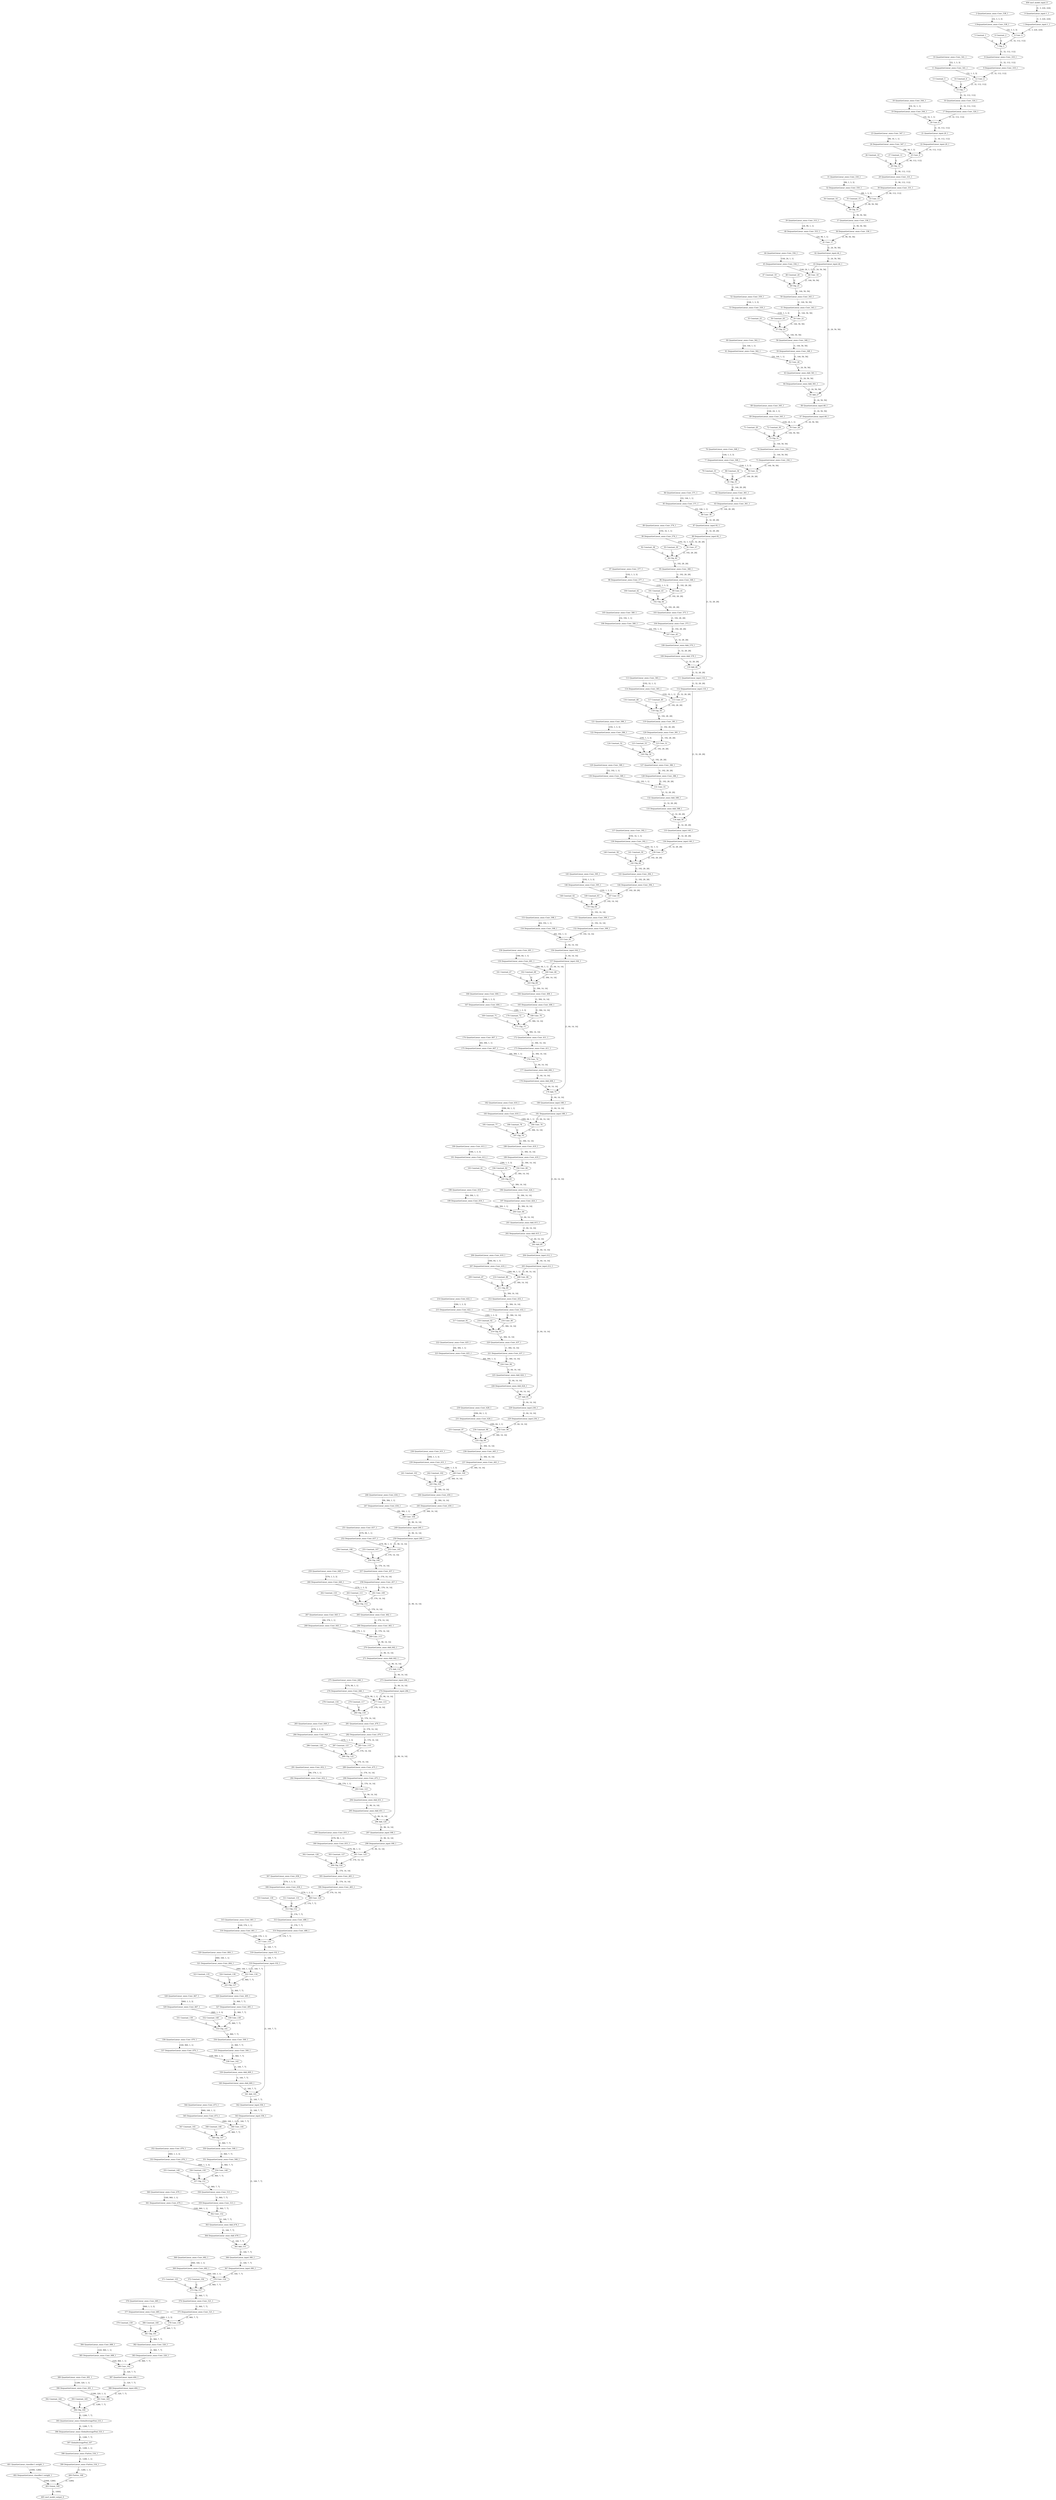 strict digraph  {
"0 QuantizeLinear_input.1_1" [id=0, type=QuantizeLinear];
"1 DequantizeLinear_input.1_1" [id=1, type=DequantizeLinear];
"2 QuantizeLinear_onnx^^Conv_538_1" [id=2, label="2 QuantizeLinear_onnx::Conv_538_1", type=QuantizeLinear];
"3 DequantizeLinear_onnx^^Conv_538_1" [id=3, label="3 DequantizeLinear_onnx::Conv_538_1", type=DequantizeLinear];
"4 Conv_0" [id=4, type=Conv];
"5 Constant_1" [id=5, type=Constant];
"6 Constant_2" [id=6, type=Constant];
"7 Clip_3" [id=7, type=Clip];
"8 QuantizeLinear_onnx^^Conv_319_1" [id=8, label="8 QuantizeLinear_onnx::Conv_319_1", type=QuantizeLinear];
"9 DequantizeLinear_onnx^^Conv_319_1" [id=9, label="9 DequantizeLinear_onnx::Conv_319_1", type=DequantizeLinear];
"10 QuantizeLinear_onnx^^Conv_541_1" [id=10, label="10 QuantizeLinear_onnx::Conv_541_1", type=QuantizeLinear];
"11 DequantizeLinear_onnx^^Conv_541_1" [id=11, label="11 DequantizeLinear_onnx::Conv_541_1", type=DequantizeLinear];
"12 Conv_4" [id=12, type=Conv];
"13 Constant_5" [id=13, type=Constant];
"14 Constant_6" [id=14, type=Constant];
"15 Clip_7" [id=15, type=Clip];
"16 QuantizeLinear_onnx^^Conv_324_1" [id=16, label="16 QuantizeLinear_onnx::Conv_324_1", type=QuantizeLinear];
"17 DequantizeLinear_onnx^^Conv_324_1" [id=17, label="17 DequantizeLinear_onnx::Conv_324_1", type=DequantizeLinear];
"18 QuantizeLinear_onnx^^Conv_544_1" [id=18, label="18 QuantizeLinear_onnx::Conv_544_1", type=QuantizeLinear];
"19 DequantizeLinear_onnx^^Conv_544_1" [id=19, label="19 DequantizeLinear_onnx::Conv_544_1", type=DequantizeLinear];
"20 Conv_8" [id=20, type=Conv];
"21 QuantizeLinear_input.20_1" [id=21, type=QuantizeLinear];
"22 DequantizeLinear_input.20_1" [id=22, type=DequantizeLinear];
"23 QuantizeLinear_onnx^^Conv_547_1" [id=23, label="23 QuantizeLinear_onnx::Conv_547_1", type=QuantizeLinear];
"24 DequantizeLinear_onnx^^Conv_547_1" [id=24, label="24 DequantizeLinear_onnx::Conv_547_1", type=DequantizeLinear];
"25 Conv_9" [id=25, type=Conv];
"26 Constant_10" [id=26, type=Constant];
"27 Constant_11" [id=27, type=Constant];
"28 Clip_12" [id=28, type=Clip];
"29 QuantizeLinear_onnx^^Conv_331_1" [id=29, label="29 QuantizeLinear_onnx::Conv_331_1", type=QuantizeLinear];
"30 DequantizeLinear_onnx^^Conv_331_1" [id=30, label="30 DequantizeLinear_onnx::Conv_331_1", type=DequantizeLinear];
"31 QuantizeLinear_onnx^^Conv_550_1" [id=31, label="31 QuantizeLinear_onnx::Conv_550_1", type=QuantizeLinear];
"32 DequantizeLinear_onnx^^Conv_550_1" [id=32, label="32 DequantizeLinear_onnx::Conv_550_1", type=DequantizeLinear];
"33 Conv_13" [id=33, type=Conv];
"34 Constant_14" [id=34, type=Constant];
"35 Constant_15" [id=35, type=Constant];
"36 Clip_16" [id=36, type=Clip];
"37 QuantizeLinear_onnx^^Conv_336_1" [id=37, label="37 QuantizeLinear_onnx::Conv_336_1", type=QuantizeLinear];
"38 DequantizeLinear_onnx^^Conv_336_1" [id=38, label="38 DequantizeLinear_onnx::Conv_336_1", type=DequantizeLinear];
"39 QuantizeLinear_onnx^^Conv_553_1" [id=39, label="39 QuantizeLinear_onnx::Conv_553_1", type=QuantizeLinear];
"40 DequantizeLinear_onnx^^Conv_553_1" [id=40, label="40 DequantizeLinear_onnx::Conv_553_1", type=DequantizeLinear];
"41 Conv_17" [id=41, type=Conv];
"42 QuantizeLinear_input.44_1" [id=42, type=QuantizeLinear];
"43 DequantizeLinear_input.44_1" [id=43, type=DequantizeLinear];
"44 QuantizeLinear_onnx^^Conv_556_1" [id=44, label="44 QuantizeLinear_onnx::Conv_556_1", type=QuantizeLinear];
"45 DequantizeLinear_onnx^^Conv_556_1" [id=45, label="45 DequantizeLinear_onnx::Conv_556_1", type=DequantizeLinear];
"46 Conv_18" [id=46, type=Conv];
"47 Constant_19" [id=47, type=Constant];
"48 Constant_20" [id=48, type=Constant];
"49 Clip_21" [id=49, type=Clip];
"50 QuantizeLinear_onnx^^Conv_343_1" [id=50, label="50 QuantizeLinear_onnx::Conv_343_1", type=QuantizeLinear];
"51 DequantizeLinear_onnx^^Conv_343_1" [id=51, label="51 DequantizeLinear_onnx::Conv_343_1", type=DequantizeLinear];
"52 QuantizeLinear_onnx^^Conv_559_1" [id=52, label="52 QuantizeLinear_onnx::Conv_559_1", type=QuantizeLinear];
"53 DequantizeLinear_onnx^^Conv_559_1" [id=53, label="53 DequantizeLinear_onnx::Conv_559_1", type=DequantizeLinear];
"54 Conv_22" [id=54, type=Conv];
"55 Constant_23" [id=55, type=Constant];
"56 Constant_24" [id=56, type=Constant];
"57 Clip_25" [id=57, type=Clip];
"58 QuantizeLinear_onnx^^Conv_348_1" [id=58, label="58 QuantizeLinear_onnx::Conv_348_1", type=QuantizeLinear];
"59 DequantizeLinear_onnx^^Conv_348_1" [id=59, label="59 DequantizeLinear_onnx::Conv_348_1", type=DequantizeLinear];
"60 QuantizeLinear_onnx^^Conv_562_1" [id=60, label="60 QuantizeLinear_onnx::Conv_562_1", type=QuantizeLinear];
"61 DequantizeLinear_onnx^^Conv_562_1" [id=61, label="61 DequantizeLinear_onnx::Conv_562_1", type=DequantizeLinear];
"62 Conv_26" [id=62, type=Conv];
"63 QuantizeLinear_onnx^^Add_561_1" [id=63, label="63 QuantizeLinear_onnx::Add_561_1", type=QuantizeLinear];
"64 DequantizeLinear_onnx^^Add_561_1" [id=64, label="64 DequantizeLinear_onnx::Add_561_1", type=DequantizeLinear];
"65 Add_27" [id=65, type=Add];
"66 QuantizeLinear_input.68_1" [id=66, type=QuantizeLinear];
"67 DequantizeLinear_input.68_1" [id=67, type=DequantizeLinear];
"68 QuantizeLinear_onnx^^Conv_565_1" [id=68, label="68 QuantizeLinear_onnx::Conv_565_1", type=QuantizeLinear];
"69 DequantizeLinear_onnx^^Conv_565_1" [id=69, label="69 DequantizeLinear_onnx::Conv_565_1", type=DequantizeLinear];
"70 Conv_28" [id=70, type=Conv];
"71 Constant_29" [id=71, type=Constant];
"72 Constant_30" [id=72, type=Constant];
"73 Clip_31" [id=73, type=Clip];
"74 QuantizeLinear_onnx^^Conv_356_1" [id=74, label="74 QuantizeLinear_onnx::Conv_356_1", type=QuantizeLinear];
"75 DequantizeLinear_onnx^^Conv_356_1" [id=75, label="75 DequantizeLinear_onnx::Conv_356_1", type=DequantizeLinear];
"76 QuantizeLinear_onnx^^Conv_568_1" [id=76, label="76 QuantizeLinear_onnx::Conv_568_1", type=QuantizeLinear];
"77 DequantizeLinear_onnx^^Conv_568_1" [id=77, label="77 DequantizeLinear_onnx::Conv_568_1", type=DequantizeLinear];
"78 Conv_32" [id=78, type=Conv];
"79 Constant_33" [id=79, type=Constant];
"80 Constant_34" [id=80, type=Constant];
"81 Clip_35" [id=81, type=Clip];
"82 QuantizeLinear_onnx^^Conv_361_1" [id=82, label="82 QuantizeLinear_onnx::Conv_361_1", type=QuantizeLinear];
"83 DequantizeLinear_onnx^^Conv_361_1" [id=83, label="83 DequantizeLinear_onnx::Conv_361_1", type=DequantizeLinear];
"84 QuantizeLinear_onnx^^Conv_571_1" [id=84, label="84 QuantizeLinear_onnx::Conv_571_1", type=QuantizeLinear];
"85 DequantizeLinear_onnx^^Conv_571_1" [id=85, label="85 DequantizeLinear_onnx::Conv_571_1", type=DequantizeLinear];
"86 Conv_36" [id=86, type=Conv];
"87 QuantizeLinear_input.92_1" [id=87, type=QuantizeLinear];
"88 DequantizeLinear_input.92_1" [id=88, type=DequantizeLinear];
"89 QuantizeLinear_onnx^^Conv_574_1" [id=89, label="89 QuantizeLinear_onnx::Conv_574_1", type=QuantizeLinear];
"90 DequantizeLinear_onnx^^Conv_574_1" [id=90, label="90 DequantizeLinear_onnx::Conv_574_1", type=DequantizeLinear];
"91 Conv_37" [id=91, type=Conv];
"92 Constant_38" [id=92, type=Constant];
"93 Constant_39" [id=93, type=Constant];
"94 Clip_40" [id=94, type=Clip];
"95 QuantizeLinear_onnx^^Conv_368_1" [id=95, label="95 QuantizeLinear_onnx::Conv_368_1", type=QuantizeLinear];
"96 DequantizeLinear_onnx^^Conv_368_1" [id=96, label="96 DequantizeLinear_onnx::Conv_368_1", type=DequantizeLinear];
"97 QuantizeLinear_onnx^^Conv_577_1" [id=97, label="97 QuantizeLinear_onnx::Conv_577_1", type=QuantizeLinear];
"98 DequantizeLinear_onnx^^Conv_577_1" [id=98, label="98 DequantizeLinear_onnx::Conv_577_1", type=DequantizeLinear];
"99 Conv_41" [id=99, type=Conv];
"100 Constant_42" [id=100, type=Constant];
"101 Constant_43" [id=101, type=Constant];
"102 Clip_44" [id=102, type=Clip];
"103 QuantizeLinear_onnx^^Conv_373_1" [id=103, label="103 QuantizeLinear_onnx::Conv_373_1", type=QuantizeLinear];
"104 DequantizeLinear_onnx^^Conv_373_1" [id=104, label="104 DequantizeLinear_onnx::Conv_373_1", type=DequantizeLinear];
"105 QuantizeLinear_onnx^^Conv_580_1" [id=105, label="105 QuantizeLinear_onnx::Conv_580_1", type=QuantizeLinear];
"106 DequantizeLinear_onnx^^Conv_580_1" [id=106, label="106 DequantizeLinear_onnx::Conv_580_1", type=DequantizeLinear];
"107 Conv_45" [id=107, type=Conv];
"108 QuantizeLinear_onnx^^Add_579_1" [id=108, label="108 QuantizeLinear_onnx::Add_579_1", type=QuantizeLinear];
"109 DequantizeLinear_onnx^^Add_579_1" [id=109, label="109 DequantizeLinear_onnx::Add_579_1", type=DequantizeLinear];
"110 Add_46" [id=110, type=Add];
"111 QuantizeLinear_input.116_1" [id=111, type=QuantizeLinear];
"112 DequantizeLinear_input.116_1" [id=112, type=DequantizeLinear];
"113 QuantizeLinear_onnx^^Conv_583_1" [id=113, label="113 QuantizeLinear_onnx::Conv_583_1", type=QuantizeLinear];
"114 DequantizeLinear_onnx^^Conv_583_1" [id=114, label="114 DequantizeLinear_onnx::Conv_583_1", type=DequantizeLinear];
"115 Conv_47" [id=115, type=Conv];
"116 Constant_48" [id=116, type=Constant];
"117 Constant_49" [id=117, type=Constant];
"118 Clip_50" [id=118, type=Clip];
"119 QuantizeLinear_onnx^^Conv_381_1" [id=119, label="119 QuantizeLinear_onnx::Conv_381_1", type=QuantizeLinear];
"120 DequantizeLinear_onnx^^Conv_381_1" [id=120, label="120 DequantizeLinear_onnx::Conv_381_1", type=DequantizeLinear];
"121 QuantizeLinear_onnx^^Conv_586_1" [id=121, label="121 QuantizeLinear_onnx::Conv_586_1", type=QuantizeLinear];
"122 DequantizeLinear_onnx^^Conv_586_1" [id=122, label="122 DequantizeLinear_onnx::Conv_586_1", type=DequantizeLinear];
"123 Conv_51" [id=123, type=Conv];
"124 Constant_52" [id=124, type=Constant];
"125 Constant_53" [id=125, type=Constant];
"126 Clip_54" [id=126, type=Clip];
"127 QuantizeLinear_onnx^^Conv_386_1" [id=127, label="127 QuantizeLinear_onnx::Conv_386_1", type=QuantizeLinear];
"128 DequantizeLinear_onnx^^Conv_386_1" [id=128, label="128 DequantizeLinear_onnx::Conv_386_1", type=DequantizeLinear];
"129 QuantizeLinear_onnx^^Conv_589_1" [id=129, label="129 QuantizeLinear_onnx::Conv_589_1", type=QuantizeLinear];
"130 DequantizeLinear_onnx^^Conv_589_1" [id=130, label="130 DequantizeLinear_onnx::Conv_589_1", type=DequantizeLinear];
"131 Conv_55" [id=131, type=Conv];
"132 QuantizeLinear_onnx^^Add_588_1" [id=132, label="132 QuantizeLinear_onnx::Add_588_1", type=QuantizeLinear];
"133 DequantizeLinear_onnx^^Add_588_1" [id=133, label="133 DequantizeLinear_onnx::Add_588_1", type=DequantizeLinear];
"134 Add_56" [id=134, type=Add];
"135 QuantizeLinear_input.140_1" [id=135, type=QuantizeLinear];
"136 DequantizeLinear_input.140_1" [id=136, type=DequantizeLinear];
"137 QuantizeLinear_onnx^^Conv_592_1" [id=137, label="137 QuantizeLinear_onnx::Conv_592_1", type=QuantizeLinear];
"138 DequantizeLinear_onnx^^Conv_592_1" [id=138, label="138 DequantizeLinear_onnx::Conv_592_1", type=DequantizeLinear];
"139 Conv_57" [id=139, type=Conv];
"140 Constant_58" [id=140, type=Constant];
"141 Constant_59" [id=141, type=Constant];
"142 Clip_60" [id=142, type=Clip];
"143 QuantizeLinear_onnx^^Conv_394_1" [id=143, label="143 QuantizeLinear_onnx::Conv_394_1", type=QuantizeLinear];
"144 DequantizeLinear_onnx^^Conv_394_1" [id=144, label="144 DequantizeLinear_onnx::Conv_394_1", type=DequantizeLinear];
"145 QuantizeLinear_onnx^^Conv_595_1" [id=145, label="145 QuantizeLinear_onnx::Conv_595_1", type=QuantizeLinear];
"146 DequantizeLinear_onnx^^Conv_595_1" [id=146, label="146 DequantizeLinear_onnx::Conv_595_1", type=DequantizeLinear];
"147 Conv_61" [id=147, type=Conv];
"148 Constant_62" [id=148, type=Constant];
"149 Constant_63" [id=149, type=Constant];
"150 Clip_64" [id=150, type=Clip];
"151 QuantizeLinear_onnx^^Conv_399_1" [id=151, label="151 QuantizeLinear_onnx::Conv_399_1", type=QuantizeLinear];
"152 DequantizeLinear_onnx^^Conv_399_1" [id=152, label="152 DequantizeLinear_onnx::Conv_399_1", type=DequantizeLinear];
"153 QuantizeLinear_onnx^^Conv_598_1" [id=153, label="153 QuantizeLinear_onnx::Conv_598_1", type=QuantizeLinear];
"154 DequantizeLinear_onnx^^Conv_598_1" [id=154, label="154 DequantizeLinear_onnx::Conv_598_1", type=DequantizeLinear];
"155 Conv_65" [id=155, type=Conv];
"156 QuantizeLinear_input.164_1" [id=156, type=QuantizeLinear];
"157 DequantizeLinear_input.164_1" [id=157, type=DequantizeLinear];
"158 QuantizeLinear_onnx^^Conv_601_1" [id=158, label="158 QuantizeLinear_onnx::Conv_601_1", type=QuantizeLinear];
"159 DequantizeLinear_onnx^^Conv_601_1" [id=159, label="159 DequantizeLinear_onnx::Conv_601_1", type=DequantizeLinear];
"160 Conv_66" [id=160, type=Conv];
"161 Constant_67" [id=161, type=Constant];
"162 Constant_68" [id=162, type=Constant];
"163 Clip_69" [id=163, type=Clip];
"164 QuantizeLinear_onnx^^Conv_406_1" [id=164, label="164 QuantizeLinear_onnx::Conv_406_1", type=QuantizeLinear];
"165 DequantizeLinear_onnx^^Conv_406_1" [id=165, label="165 DequantizeLinear_onnx::Conv_406_1", type=DequantizeLinear];
"166 QuantizeLinear_onnx^^Conv_604_1" [id=166, label="166 QuantizeLinear_onnx::Conv_604_1", type=QuantizeLinear];
"167 DequantizeLinear_onnx^^Conv_604_1" [id=167, label="167 DequantizeLinear_onnx::Conv_604_1", type=DequantizeLinear];
"168 Conv_70" [id=168, type=Conv];
"169 Constant_71" [id=169, type=Constant];
"170 Constant_72" [id=170, type=Constant];
"171 Clip_73" [id=171, type=Clip];
"172 QuantizeLinear_onnx^^Conv_411_1" [id=172, label="172 QuantizeLinear_onnx::Conv_411_1", type=QuantizeLinear];
"173 DequantizeLinear_onnx^^Conv_411_1" [id=173, label="173 DequantizeLinear_onnx::Conv_411_1", type=DequantizeLinear];
"174 QuantizeLinear_onnx^^Conv_607_1" [id=174, label="174 QuantizeLinear_onnx::Conv_607_1", type=QuantizeLinear];
"175 DequantizeLinear_onnx^^Conv_607_1" [id=175, label="175 DequantizeLinear_onnx::Conv_607_1", type=DequantizeLinear];
"176 Conv_74" [id=176, type=Conv];
"177 QuantizeLinear_onnx^^Add_606_1" [id=177, label="177 QuantizeLinear_onnx::Add_606_1", type=QuantizeLinear];
"178 DequantizeLinear_onnx^^Add_606_1" [id=178, label="178 DequantizeLinear_onnx::Add_606_1", type=DequantizeLinear];
"179 Add_75" [id=179, type=Add];
"180 QuantizeLinear_input.188_1" [id=180, type=QuantizeLinear];
"181 DequantizeLinear_input.188_1" [id=181, type=DequantizeLinear];
"182 QuantizeLinear_onnx^^Conv_610_1" [id=182, label="182 QuantizeLinear_onnx::Conv_610_1", type=QuantizeLinear];
"183 DequantizeLinear_onnx^^Conv_610_1" [id=183, label="183 DequantizeLinear_onnx::Conv_610_1", type=DequantizeLinear];
"184 Conv_76" [id=184, type=Conv];
"185 Constant_77" [id=185, type=Constant];
"186 Constant_78" [id=186, type=Constant];
"187 Clip_79" [id=187, type=Clip];
"188 QuantizeLinear_onnx^^Conv_419_1" [id=188, label="188 QuantizeLinear_onnx::Conv_419_1", type=QuantizeLinear];
"189 DequantizeLinear_onnx^^Conv_419_1" [id=189, label="189 DequantizeLinear_onnx::Conv_419_1", type=DequantizeLinear];
"190 QuantizeLinear_onnx^^Conv_613_1" [id=190, label="190 QuantizeLinear_onnx::Conv_613_1", type=QuantizeLinear];
"191 DequantizeLinear_onnx^^Conv_613_1" [id=191, label="191 DequantizeLinear_onnx::Conv_613_1", type=DequantizeLinear];
"192 Conv_80" [id=192, type=Conv];
"193 Constant_81" [id=193, type=Constant];
"194 Constant_82" [id=194, type=Constant];
"195 Clip_83" [id=195, type=Clip];
"196 QuantizeLinear_onnx^^Conv_424_1" [id=196, label="196 QuantizeLinear_onnx::Conv_424_1", type=QuantizeLinear];
"197 DequantizeLinear_onnx^^Conv_424_1" [id=197, label="197 DequantizeLinear_onnx::Conv_424_1", type=DequantizeLinear];
"198 QuantizeLinear_onnx^^Conv_616_1" [id=198, label="198 QuantizeLinear_onnx::Conv_616_1", type=QuantizeLinear];
"199 DequantizeLinear_onnx^^Conv_616_1" [id=199, label="199 DequantizeLinear_onnx::Conv_616_1", type=DequantizeLinear];
"200 Conv_84" [id=200, type=Conv];
"201 QuantizeLinear_onnx^^Add_615_1" [id=201, label="201 QuantizeLinear_onnx::Add_615_1", type=QuantizeLinear];
"202 DequantizeLinear_onnx^^Add_615_1" [id=202, label="202 DequantizeLinear_onnx::Add_615_1", type=DequantizeLinear];
"203 Add_85" [id=203, type=Add];
"204 QuantizeLinear_input.212_1" [id=204, type=QuantizeLinear];
"205 DequantizeLinear_input.212_1" [id=205, type=DequantizeLinear];
"206 QuantizeLinear_onnx^^Conv_619_1" [id=206, label="206 QuantizeLinear_onnx::Conv_619_1", type=QuantizeLinear];
"207 DequantizeLinear_onnx^^Conv_619_1" [id=207, label="207 DequantizeLinear_onnx::Conv_619_1", type=DequantizeLinear];
"208 Conv_86" [id=208, type=Conv];
"209 Constant_87" [id=209, type=Constant];
"210 Constant_88" [id=210, type=Constant];
"211 Clip_89" [id=211, type=Clip];
"212 QuantizeLinear_onnx^^Conv_432_1" [id=212, label="212 QuantizeLinear_onnx::Conv_432_1", type=QuantizeLinear];
"213 DequantizeLinear_onnx^^Conv_432_1" [id=213, label="213 DequantizeLinear_onnx::Conv_432_1", type=DequantizeLinear];
"214 QuantizeLinear_onnx^^Conv_622_1" [id=214, label="214 QuantizeLinear_onnx::Conv_622_1", type=QuantizeLinear];
"215 DequantizeLinear_onnx^^Conv_622_1" [id=215, label="215 DequantizeLinear_onnx::Conv_622_1", type=DequantizeLinear];
"216 Conv_90" [id=216, type=Conv];
"217 Constant_91" [id=217, type=Constant];
"218 Constant_92" [id=218, type=Constant];
"219 Clip_93" [id=219, type=Clip];
"220 QuantizeLinear_onnx^^Conv_437_1" [id=220, label="220 QuantizeLinear_onnx::Conv_437_1", type=QuantizeLinear];
"221 DequantizeLinear_onnx^^Conv_437_1" [id=221, label="221 DequantizeLinear_onnx::Conv_437_1", type=DequantizeLinear];
"222 QuantizeLinear_onnx^^Conv_625_1" [id=222, label="222 QuantizeLinear_onnx::Conv_625_1", type=QuantizeLinear];
"223 DequantizeLinear_onnx^^Conv_625_1" [id=223, label="223 DequantizeLinear_onnx::Conv_625_1", type=DequantizeLinear];
"224 Conv_94" [id=224, type=Conv];
"225 QuantizeLinear_onnx^^Add_624_1" [id=225, label="225 QuantizeLinear_onnx::Add_624_1", type=QuantizeLinear];
"226 DequantizeLinear_onnx^^Add_624_1" [id=226, label="226 DequantizeLinear_onnx::Add_624_1", type=DequantizeLinear];
"227 Add_95" [id=227, type=Add];
"228 QuantizeLinear_input.236_1" [id=228, type=QuantizeLinear];
"229 DequantizeLinear_input.236_1" [id=229, type=DequantizeLinear];
"230 QuantizeLinear_onnx^^Conv_628_1" [id=230, label="230 QuantizeLinear_onnx::Conv_628_1", type=QuantizeLinear];
"231 DequantizeLinear_onnx^^Conv_628_1" [id=231, label="231 DequantizeLinear_onnx::Conv_628_1", type=DequantizeLinear];
"232 Conv_96" [id=232, type=Conv];
"233 Constant_97" [id=233, type=Constant];
"234 Constant_98" [id=234, type=Constant];
"235 Clip_99" [id=235, type=Clip];
"236 QuantizeLinear_onnx^^Conv_445_1" [id=236, label="236 QuantizeLinear_onnx::Conv_445_1", type=QuantizeLinear];
"237 DequantizeLinear_onnx^^Conv_445_1" [id=237, label="237 DequantizeLinear_onnx::Conv_445_1", type=DequantizeLinear];
"238 QuantizeLinear_onnx^^Conv_631_1" [id=238, label="238 QuantizeLinear_onnx::Conv_631_1", type=QuantizeLinear];
"239 DequantizeLinear_onnx^^Conv_631_1" [id=239, label="239 DequantizeLinear_onnx::Conv_631_1", type=DequantizeLinear];
"240 Conv_100" [id=240, type=Conv];
"241 Constant_101" [id=241, type=Constant];
"242 Constant_102" [id=242, type=Constant];
"243 Clip_103" [id=243, type=Clip];
"244 QuantizeLinear_onnx^^Conv_450_1" [id=244, label="244 QuantizeLinear_onnx::Conv_450_1", type=QuantizeLinear];
"245 DequantizeLinear_onnx^^Conv_450_1" [id=245, label="245 DequantizeLinear_onnx::Conv_450_1", type=DequantizeLinear];
"246 QuantizeLinear_onnx^^Conv_634_1" [id=246, label="246 QuantizeLinear_onnx::Conv_634_1", type=QuantizeLinear];
"247 DequantizeLinear_onnx^^Conv_634_1" [id=247, label="247 DequantizeLinear_onnx::Conv_634_1", type=DequantizeLinear];
"248 Conv_104" [id=248, type=Conv];
"249 QuantizeLinear_input.260_1" [id=249, type=QuantizeLinear];
"250 DequantizeLinear_input.260_1" [id=250, type=DequantizeLinear];
"251 QuantizeLinear_onnx^^Conv_637_1" [id=251, label="251 QuantizeLinear_onnx::Conv_637_1", type=QuantizeLinear];
"252 DequantizeLinear_onnx^^Conv_637_1" [id=252, label="252 DequantizeLinear_onnx::Conv_637_1", type=DequantizeLinear];
"253 Conv_105" [id=253, type=Conv];
"254 Constant_106" [id=254, type=Constant];
"255 Constant_107" [id=255, type=Constant];
"256 Clip_108" [id=256, type=Clip];
"257 QuantizeLinear_onnx^^Conv_457_1" [id=257, label="257 QuantizeLinear_onnx::Conv_457_1", type=QuantizeLinear];
"258 DequantizeLinear_onnx^^Conv_457_1" [id=258, label="258 DequantizeLinear_onnx::Conv_457_1", type=DequantizeLinear];
"259 QuantizeLinear_onnx^^Conv_640_1" [id=259, label="259 QuantizeLinear_onnx::Conv_640_1", type=QuantizeLinear];
"260 DequantizeLinear_onnx^^Conv_640_1" [id=260, label="260 DequantizeLinear_onnx::Conv_640_1", type=DequantizeLinear];
"261 Conv_109" [id=261, type=Conv];
"262 Constant_110" [id=262, type=Constant];
"263 Constant_111" [id=263, type=Constant];
"264 Clip_112" [id=264, type=Clip];
"265 QuantizeLinear_onnx^^Conv_462_1" [id=265, label="265 QuantizeLinear_onnx::Conv_462_1", type=QuantizeLinear];
"266 DequantizeLinear_onnx^^Conv_462_1" [id=266, label="266 DequantizeLinear_onnx::Conv_462_1", type=DequantizeLinear];
"267 QuantizeLinear_onnx^^Conv_643_1" [id=267, label="267 QuantizeLinear_onnx::Conv_643_1", type=QuantizeLinear];
"268 DequantizeLinear_onnx^^Conv_643_1" [id=268, label="268 DequantizeLinear_onnx::Conv_643_1", type=DequantizeLinear];
"269 Conv_113" [id=269, type=Conv];
"270 QuantizeLinear_onnx^^Add_642_1" [id=270, label="270 QuantizeLinear_onnx::Add_642_1", type=QuantizeLinear];
"271 DequantizeLinear_onnx^^Add_642_1" [id=271, label="271 DequantizeLinear_onnx::Add_642_1", type=DequantizeLinear];
"272 Add_114" [id=272, type=Add];
"273 QuantizeLinear_input.284_1" [id=273, type=QuantizeLinear];
"274 DequantizeLinear_input.284_1" [id=274, type=DequantizeLinear];
"275 QuantizeLinear_onnx^^Conv_646_1" [id=275, label="275 QuantizeLinear_onnx::Conv_646_1", type=QuantizeLinear];
"276 DequantizeLinear_onnx^^Conv_646_1" [id=276, label="276 DequantizeLinear_onnx::Conv_646_1", type=DequantizeLinear];
"277 Conv_115" [id=277, type=Conv];
"278 Constant_116" [id=278, type=Constant];
"279 Constant_117" [id=279, type=Constant];
"280 Clip_118" [id=280, type=Clip];
"281 QuantizeLinear_onnx^^Conv_470_1" [id=281, label="281 QuantizeLinear_onnx::Conv_470_1", type=QuantizeLinear];
"282 DequantizeLinear_onnx^^Conv_470_1" [id=282, label="282 DequantizeLinear_onnx::Conv_470_1", type=DequantizeLinear];
"283 QuantizeLinear_onnx^^Conv_649_1" [id=283, label="283 QuantizeLinear_onnx::Conv_649_1", type=QuantizeLinear];
"284 DequantizeLinear_onnx^^Conv_649_1" [id=284, label="284 DequantizeLinear_onnx::Conv_649_1", type=DequantizeLinear];
"285 Conv_119" [id=285, type=Conv];
"286 Constant_120" [id=286, type=Constant];
"287 Constant_121" [id=287, type=Constant];
"288 Clip_122" [id=288, type=Clip];
"289 QuantizeLinear_onnx^^Conv_475_1" [id=289, label="289 QuantizeLinear_onnx::Conv_475_1", type=QuantizeLinear];
"290 DequantizeLinear_onnx^^Conv_475_1" [id=290, label="290 DequantizeLinear_onnx::Conv_475_1", type=DequantizeLinear];
"291 QuantizeLinear_onnx^^Conv_652_1" [id=291, label="291 QuantizeLinear_onnx::Conv_652_1", type=QuantizeLinear];
"292 DequantizeLinear_onnx^^Conv_652_1" [id=292, label="292 DequantizeLinear_onnx::Conv_652_1", type=DequantizeLinear];
"293 Conv_123" [id=293, type=Conv];
"294 QuantizeLinear_onnx^^Add_651_1" [id=294, label="294 QuantizeLinear_onnx::Add_651_1", type=QuantizeLinear];
"295 DequantizeLinear_onnx^^Add_651_1" [id=295, label="295 DequantizeLinear_onnx::Add_651_1", type=DequantizeLinear];
"296 Add_124" [id=296, type=Add];
"297 QuantizeLinear_input.308_1" [id=297, type=QuantizeLinear];
"298 DequantizeLinear_input.308_1" [id=298, type=DequantizeLinear];
"299 QuantizeLinear_onnx^^Conv_655_1" [id=299, label="299 QuantizeLinear_onnx::Conv_655_1", type=QuantizeLinear];
"300 DequantizeLinear_onnx^^Conv_655_1" [id=300, label="300 DequantizeLinear_onnx::Conv_655_1", type=DequantizeLinear];
"301 Conv_125" [id=301, type=Conv];
"302 Constant_126" [id=302, type=Constant];
"303 Constant_127" [id=303, type=Constant];
"304 Clip_128" [id=304, type=Clip];
"305 QuantizeLinear_onnx^^Conv_483_1" [id=305, label="305 QuantizeLinear_onnx::Conv_483_1", type=QuantizeLinear];
"306 DequantizeLinear_onnx^^Conv_483_1" [id=306, label="306 DequantizeLinear_onnx::Conv_483_1", type=DequantizeLinear];
"307 QuantizeLinear_onnx^^Conv_658_1" [id=307, label="307 QuantizeLinear_onnx::Conv_658_1", type=QuantizeLinear];
"308 DequantizeLinear_onnx^^Conv_658_1" [id=308, label="308 DequantizeLinear_onnx::Conv_658_1", type=DequantizeLinear];
"309 Conv_129" [id=309, type=Conv];
"310 Constant_130" [id=310, type=Constant];
"311 Constant_131" [id=311, type=Constant];
"312 Clip_132" [id=312, type=Clip];
"313 QuantizeLinear_onnx^^Conv_488_1" [id=313, label="313 QuantizeLinear_onnx::Conv_488_1", type=QuantizeLinear];
"314 DequantizeLinear_onnx^^Conv_488_1" [id=314, label="314 DequantizeLinear_onnx::Conv_488_1", type=DequantizeLinear];
"315 QuantizeLinear_onnx^^Conv_661_1" [id=315, label="315 QuantizeLinear_onnx::Conv_661_1", type=QuantizeLinear];
"316 DequantizeLinear_onnx^^Conv_661_1" [id=316, label="316 DequantizeLinear_onnx::Conv_661_1", type=DequantizeLinear];
"317 Conv_133" [id=317, type=Conv];
"318 QuantizeLinear_input.332_1" [id=318, type=QuantizeLinear];
"319 DequantizeLinear_input.332_1" [id=319, type=DequantizeLinear];
"320 QuantizeLinear_onnx^^Conv_664_1" [id=320, label="320 QuantizeLinear_onnx::Conv_664_1", type=QuantizeLinear];
"321 DequantizeLinear_onnx^^Conv_664_1" [id=321, label="321 DequantizeLinear_onnx::Conv_664_1", type=DequantizeLinear];
"322 Conv_134" [id=322, type=Conv];
"323 Constant_135" [id=323, type=Constant];
"324 Constant_136" [id=324, type=Constant];
"325 Clip_137" [id=325, type=Clip];
"326 QuantizeLinear_onnx^^Conv_495_1" [id=326, label="326 QuantizeLinear_onnx::Conv_495_1", type=QuantizeLinear];
"327 DequantizeLinear_onnx^^Conv_495_1" [id=327, label="327 DequantizeLinear_onnx::Conv_495_1", type=DequantizeLinear];
"328 QuantizeLinear_onnx^^Conv_667_1" [id=328, label="328 QuantizeLinear_onnx::Conv_667_1", type=QuantizeLinear];
"329 DequantizeLinear_onnx^^Conv_667_1" [id=329, label="329 DequantizeLinear_onnx::Conv_667_1", type=DequantizeLinear];
"330 Conv_138" [id=330, type=Conv];
"331 Constant_139" [id=331, type=Constant];
"332 Constant_140" [id=332, type=Constant];
"333 Clip_141" [id=333, type=Clip];
"334 QuantizeLinear_onnx^^Conv_500_1" [id=334, label="334 QuantizeLinear_onnx::Conv_500_1", type=QuantizeLinear];
"335 DequantizeLinear_onnx^^Conv_500_1" [id=335, label="335 DequantizeLinear_onnx::Conv_500_1", type=DequantizeLinear];
"336 QuantizeLinear_onnx^^Conv_670_1" [id=336, label="336 QuantizeLinear_onnx::Conv_670_1", type=QuantizeLinear];
"337 DequantizeLinear_onnx^^Conv_670_1" [id=337, label="337 DequantizeLinear_onnx::Conv_670_1", type=DequantizeLinear];
"338 Conv_142" [id=338, type=Conv];
"339 QuantizeLinear_onnx^^Add_669_1" [id=339, label="339 QuantizeLinear_onnx::Add_669_1", type=QuantizeLinear];
"340 DequantizeLinear_onnx^^Add_669_1" [id=340, label="340 DequantizeLinear_onnx::Add_669_1", type=DequantizeLinear];
"341 Add_143" [id=341, type=Add];
"342 QuantizeLinear_input.356_1" [id=342, type=QuantizeLinear];
"343 DequantizeLinear_input.356_1" [id=343, type=DequantizeLinear];
"344 QuantizeLinear_onnx^^Conv_673_1" [id=344, label="344 QuantizeLinear_onnx::Conv_673_1", type=QuantizeLinear];
"345 DequantizeLinear_onnx^^Conv_673_1" [id=345, label="345 DequantizeLinear_onnx::Conv_673_1", type=DequantizeLinear];
"346 Conv_144" [id=346, type=Conv];
"347 Constant_145" [id=347, type=Constant];
"348 Constant_146" [id=348, type=Constant];
"349 Clip_147" [id=349, type=Clip];
"350 QuantizeLinear_onnx^^Conv_508_1" [id=350, label="350 QuantizeLinear_onnx::Conv_508_1", type=QuantizeLinear];
"351 DequantizeLinear_onnx^^Conv_508_1" [id=351, label="351 DequantizeLinear_onnx::Conv_508_1", type=DequantizeLinear];
"352 QuantizeLinear_onnx^^Conv_676_1" [id=352, label="352 QuantizeLinear_onnx::Conv_676_1", type=QuantizeLinear];
"353 DequantizeLinear_onnx^^Conv_676_1" [id=353, label="353 DequantizeLinear_onnx::Conv_676_1", type=DequantizeLinear];
"354 Conv_148" [id=354, type=Conv];
"355 Constant_149" [id=355, type=Constant];
"356 Constant_150" [id=356, type=Constant];
"357 Clip_151" [id=357, type=Clip];
"358 QuantizeLinear_onnx^^Conv_513_1" [id=358, label="358 QuantizeLinear_onnx::Conv_513_1", type=QuantizeLinear];
"359 DequantizeLinear_onnx^^Conv_513_1" [id=359, label="359 DequantizeLinear_onnx::Conv_513_1", type=DequantizeLinear];
"360 QuantizeLinear_onnx^^Conv_679_1" [id=360, label="360 QuantizeLinear_onnx::Conv_679_1", type=QuantizeLinear];
"361 DequantizeLinear_onnx^^Conv_679_1" [id=361, label="361 DequantizeLinear_onnx::Conv_679_1", type=DequantizeLinear];
"362 Conv_152" [id=362, type=Conv];
"363 QuantizeLinear_onnx^^Add_678_1" [id=363, label="363 QuantizeLinear_onnx::Add_678_1", type=QuantizeLinear];
"364 DequantizeLinear_onnx^^Add_678_1" [id=364, label="364 DequantizeLinear_onnx::Add_678_1", type=DequantizeLinear];
"365 Add_153" [id=365, type=Add];
"366 QuantizeLinear_input.380_1" [id=366, type=QuantizeLinear];
"367 DequantizeLinear_input.380_1" [id=367, type=DequantizeLinear];
"368 QuantizeLinear_onnx^^Conv_682_1" [id=368, label="368 QuantizeLinear_onnx::Conv_682_1", type=QuantizeLinear];
"369 DequantizeLinear_onnx^^Conv_682_1" [id=369, label="369 DequantizeLinear_onnx::Conv_682_1", type=DequantizeLinear];
"370 Conv_154" [id=370, type=Conv];
"371 Constant_155" [id=371, type=Constant];
"372 Constant_156" [id=372, type=Constant];
"373 Clip_157" [id=373, type=Clip];
"374 QuantizeLinear_onnx^^Conv_521_1" [id=374, label="374 QuantizeLinear_onnx::Conv_521_1", type=QuantizeLinear];
"375 DequantizeLinear_onnx^^Conv_521_1" [id=375, label="375 DequantizeLinear_onnx::Conv_521_1", type=DequantizeLinear];
"376 QuantizeLinear_onnx^^Conv_685_1" [id=376, label="376 QuantizeLinear_onnx::Conv_685_1", type=QuantizeLinear];
"377 DequantizeLinear_onnx^^Conv_685_1" [id=377, label="377 DequantizeLinear_onnx::Conv_685_1", type=DequantizeLinear];
"378 Conv_158" [id=378, type=Conv];
"379 Constant_159" [id=379, type=Constant];
"380 Constant_160" [id=380, type=Constant];
"381 Clip_161" [id=381, type=Clip];
"382 QuantizeLinear_onnx^^Conv_526_1" [id=382, label="382 QuantizeLinear_onnx::Conv_526_1", type=QuantizeLinear];
"383 DequantizeLinear_onnx^^Conv_526_1" [id=383, label="383 DequantizeLinear_onnx::Conv_526_1", type=DequantizeLinear];
"384 QuantizeLinear_onnx^^Conv_688_1" [id=384, label="384 QuantizeLinear_onnx::Conv_688_1", type=QuantizeLinear];
"385 DequantizeLinear_onnx^^Conv_688_1" [id=385, label="385 DequantizeLinear_onnx::Conv_688_1", type=DequantizeLinear];
"386 Conv_162" [id=386, type=Conv];
"387 QuantizeLinear_input.404_1" [id=387, type=QuantizeLinear];
"388 DequantizeLinear_input.404_1" [id=388, type=DequantizeLinear];
"389 QuantizeLinear_onnx^^Conv_691_1" [id=389, label="389 QuantizeLinear_onnx::Conv_691_1", type=QuantizeLinear];
"390 DequantizeLinear_onnx^^Conv_691_1" [id=390, label="390 DequantizeLinear_onnx::Conv_691_1", type=DequantizeLinear];
"391 Conv_163" [id=391, type=Conv];
"392 Constant_164" [id=392, type=Constant];
"393 Constant_165" [id=393, type=Constant];
"394 Clip_166" [id=394, type=Clip];
"395 QuantizeLinear_onnx^^GlobalAveragePool_533_1" [id=395, label="395 QuantizeLinear_onnx::GlobalAveragePool_533_1", type=QuantizeLinear];
"396 DequantizeLinear_onnx^^GlobalAveragePool_533_1" [id=396, label="396 DequantizeLinear_onnx::GlobalAveragePool_533_1", type=DequantizeLinear];
"397 GlobalAveragePool_167" [id=397, type=GlobalAveragePool];
"398 QuantizeLinear_onnx^^Flatten_534_1" [id=398, label="398 QuantizeLinear_onnx::Flatten_534_1", type=QuantizeLinear];
"399 DequantizeLinear_onnx^^Flatten_534_1" [id=399, label="399 DequantizeLinear_onnx::Flatten_534_1", type=DequantizeLinear];
"400 Flatten_168" [id=400, type=Flatten];
"401 QuantizeLinear_classifier.1.weight_1" [id=401, type=QuantizeLinear];
"402 DequantizeLinear_classifier.1.weight_1" [id=402, type=DequantizeLinear];
"403 Gemm_169" [id=403, type=Gemm];
"404 nncf_model_input_0" [id=404, type=nncf_model_input];
"405 nncf_model_output_0" [id=405, type=nncf_model_output];
"0 QuantizeLinear_input.1_1" -> "1 DequantizeLinear_input.1_1"  [label="[1, 3, 224, 224]", style=dashed];
"1 DequantizeLinear_input.1_1" -> "4 Conv_0"  [label="[1, 3, 224, 224]", style=solid];
"2 QuantizeLinear_onnx^^Conv_538_1" -> "3 DequantizeLinear_onnx^^Conv_538_1"  [label="[32, 3, 3, 3]", style=dashed];
"3 DequantizeLinear_onnx^^Conv_538_1" -> "4 Conv_0"  [label="[32, 3, 3, 3]", style=solid];
"4 Conv_0" -> "7 Clip_3"  [label="[1, 32, 112, 112]", style=solid];
"5 Constant_1" -> "7 Clip_3"  [label="[]", style=solid];
"6 Constant_2" -> "7 Clip_3"  [label="[]", style=solid];
"7 Clip_3" -> "8 QuantizeLinear_onnx^^Conv_319_1"  [label="[1, 32, 112, 112]", style=solid];
"8 QuantizeLinear_onnx^^Conv_319_1" -> "9 DequantizeLinear_onnx^^Conv_319_1"  [label="[1, 32, 112, 112]", style=dashed];
"9 DequantizeLinear_onnx^^Conv_319_1" -> "12 Conv_4"  [label="[1, 32, 112, 112]", style=solid];
"10 QuantizeLinear_onnx^^Conv_541_1" -> "11 DequantizeLinear_onnx^^Conv_541_1"  [label="[32, 1, 3, 3]", style=dashed];
"11 DequantizeLinear_onnx^^Conv_541_1" -> "12 Conv_4"  [label="[32, 1, 3, 3]", style=solid];
"12 Conv_4" -> "15 Clip_7"  [label="[1, 32, 112, 112]", style=solid];
"13 Constant_5" -> "15 Clip_7"  [label="[]", style=solid];
"14 Constant_6" -> "15 Clip_7"  [label="[]", style=solid];
"15 Clip_7" -> "16 QuantizeLinear_onnx^^Conv_324_1"  [label="[1, 32, 112, 112]", style=solid];
"16 QuantizeLinear_onnx^^Conv_324_1" -> "17 DequantizeLinear_onnx^^Conv_324_1"  [label="[1, 32, 112, 112]", style=dashed];
"17 DequantizeLinear_onnx^^Conv_324_1" -> "20 Conv_8"  [label="[1, 32, 112, 112]", style=solid];
"18 QuantizeLinear_onnx^^Conv_544_1" -> "19 DequantizeLinear_onnx^^Conv_544_1"  [label="[16, 32, 1, 1]", style=dashed];
"19 DequantizeLinear_onnx^^Conv_544_1" -> "20 Conv_8"  [label="[16, 32, 1, 1]", style=solid];
"20 Conv_8" -> "21 QuantizeLinear_input.20_1"  [label="[1, 16, 112, 112]", style=solid];
"21 QuantizeLinear_input.20_1" -> "22 DequantizeLinear_input.20_1"  [label="[1, 16, 112, 112]", style=dashed];
"22 DequantizeLinear_input.20_1" -> "25 Conv_9"  [label="[1, 16, 112, 112]", style=solid];
"23 QuantizeLinear_onnx^^Conv_547_1" -> "24 DequantizeLinear_onnx^^Conv_547_1"  [label="[96, 16, 1, 1]", style=dashed];
"24 DequantizeLinear_onnx^^Conv_547_1" -> "25 Conv_9"  [label="[96, 16, 1, 1]", style=solid];
"25 Conv_9" -> "28 Clip_12"  [label="[1, 96, 112, 112]", style=solid];
"26 Constant_10" -> "28 Clip_12"  [label="[]", style=solid];
"27 Constant_11" -> "28 Clip_12"  [label="[]", style=solid];
"28 Clip_12" -> "29 QuantizeLinear_onnx^^Conv_331_1"  [label="[1, 96, 112, 112]", style=solid];
"29 QuantizeLinear_onnx^^Conv_331_1" -> "30 DequantizeLinear_onnx^^Conv_331_1"  [label="[1, 96, 112, 112]", style=dashed];
"30 DequantizeLinear_onnx^^Conv_331_1" -> "33 Conv_13"  [label="[1, 96, 112, 112]", style=solid];
"31 QuantizeLinear_onnx^^Conv_550_1" -> "32 DequantizeLinear_onnx^^Conv_550_1"  [label="[96, 1, 3, 3]", style=dashed];
"32 DequantizeLinear_onnx^^Conv_550_1" -> "33 Conv_13"  [label="[96, 1, 3, 3]", style=solid];
"33 Conv_13" -> "36 Clip_16"  [label="[1, 96, 56, 56]", style=solid];
"34 Constant_14" -> "36 Clip_16"  [label="[]", style=solid];
"35 Constant_15" -> "36 Clip_16"  [label="[]", style=solid];
"36 Clip_16" -> "37 QuantizeLinear_onnx^^Conv_336_1"  [label="[1, 96, 56, 56]", style=solid];
"37 QuantizeLinear_onnx^^Conv_336_1" -> "38 DequantizeLinear_onnx^^Conv_336_1"  [label="[1, 96, 56, 56]", style=dashed];
"38 DequantizeLinear_onnx^^Conv_336_1" -> "41 Conv_17"  [label="[1, 96, 56, 56]", style=solid];
"39 QuantizeLinear_onnx^^Conv_553_1" -> "40 DequantizeLinear_onnx^^Conv_553_1"  [label="[24, 96, 1, 1]", style=dashed];
"40 DequantizeLinear_onnx^^Conv_553_1" -> "41 Conv_17"  [label="[24, 96, 1, 1]", style=solid];
"41 Conv_17" -> "42 QuantizeLinear_input.44_1"  [label="[1, 24, 56, 56]", style=solid];
"42 QuantizeLinear_input.44_1" -> "43 DequantizeLinear_input.44_1"  [label="[1, 24, 56, 56]", style=dashed];
"43 DequantizeLinear_input.44_1" -> "46 Conv_18"  [label="[1, 24, 56, 56]", style=solid];
"43 DequantizeLinear_input.44_1" -> "65 Add_27"  [label="[1, 24, 56, 56]", style=solid];
"44 QuantizeLinear_onnx^^Conv_556_1" -> "45 DequantizeLinear_onnx^^Conv_556_1"  [label="[144, 24, 1, 1]", style=dashed];
"45 DequantizeLinear_onnx^^Conv_556_1" -> "46 Conv_18"  [label="[144, 24, 1, 1]", style=solid];
"46 Conv_18" -> "49 Clip_21"  [label="[1, 144, 56, 56]", style=solid];
"47 Constant_19" -> "49 Clip_21"  [label="[]", style=solid];
"48 Constant_20" -> "49 Clip_21"  [label="[]", style=solid];
"49 Clip_21" -> "50 QuantizeLinear_onnx^^Conv_343_1"  [label="[1, 144, 56, 56]", style=solid];
"50 QuantizeLinear_onnx^^Conv_343_1" -> "51 DequantizeLinear_onnx^^Conv_343_1"  [label="[1, 144, 56, 56]", style=dashed];
"51 DequantizeLinear_onnx^^Conv_343_1" -> "54 Conv_22"  [label="[1, 144, 56, 56]", style=solid];
"52 QuantizeLinear_onnx^^Conv_559_1" -> "53 DequantizeLinear_onnx^^Conv_559_1"  [label="[144, 1, 3, 3]", style=dashed];
"53 DequantizeLinear_onnx^^Conv_559_1" -> "54 Conv_22"  [label="[144, 1, 3, 3]", style=solid];
"54 Conv_22" -> "57 Clip_25"  [label="[1, 144, 56, 56]", style=solid];
"55 Constant_23" -> "57 Clip_25"  [label="[]", style=solid];
"56 Constant_24" -> "57 Clip_25"  [label="[]", style=solid];
"57 Clip_25" -> "58 QuantizeLinear_onnx^^Conv_348_1"  [label="[1, 144, 56, 56]", style=solid];
"58 QuantizeLinear_onnx^^Conv_348_1" -> "59 DequantizeLinear_onnx^^Conv_348_1"  [label="[1, 144, 56, 56]", style=dashed];
"59 DequantizeLinear_onnx^^Conv_348_1" -> "62 Conv_26"  [label="[1, 144, 56, 56]", style=solid];
"60 QuantizeLinear_onnx^^Conv_562_1" -> "61 DequantizeLinear_onnx^^Conv_562_1"  [label="[24, 144, 1, 1]", style=dashed];
"61 DequantizeLinear_onnx^^Conv_562_1" -> "62 Conv_26"  [label="[24, 144, 1, 1]", style=solid];
"62 Conv_26" -> "63 QuantizeLinear_onnx^^Add_561_1"  [label="[1, 24, 56, 56]", style=solid];
"63 QuantizeLinear_onnx^^Add_561_1" -> "64 DequantizeLinear_onnx^^Add_561_1"  [label="[1, 24, 56, 56]", style=dashed];
"64 DequantizeLinear_onnx^^Add_561_1" -> "65 Add_27"  [label="[1, 24, 56, 56]", style=solid];
"65 Add_27" -> "66 QuantizeLinear_input.68_1"  [label="[1, 24, 56, 56]", style=solid];
"66 QuantizeLinear_input.68_1" -> "67 DequantizeLinear_input.68_1"  [label="[1, 24, 56, 56]", style=dashed];
"67 DequantizeLinear_input.68_1" -> "70 Conv_28"  [label="[1, 24, 56, 56]", style=solid];
"68 QuantizeLinear_onnx^^Conv_565_1" -> "69 DequantizeLinear_onnx^^Conv_565_1"  [label="[144, 24, 1, 1]", style=dashed];
"69 DequantizeLinear_onnx^^Conv_565_1" -> "70 Conv_28"  [label="[144, 24, 1, 1]", style=solid];
"70 Conv_28" -> "73 Clip_31"  [label="[1, 144, 56, 56]", style=solid];
"71 Constant_29" -> "73 Clip_31"  [label="[]", style=solid];
"72 Constant_30" -> "73 Clip_31"  [label="[]", style=solid];
"73 Clip_31" -> "74 QuantizeLinear_onnx^^Conv_356_1"  [label="[1, 144, 56, 56]", style=solid];
"74 QuantizeLinear_onnx^^Conv_356_1" -> "75 DequantizeLinear_onnx^^Conv_356_1"  [label="[1, 144, 56, 56]", style=dashed];
"75 DequantizeLinear_onnx^^Conv_356_1" -> "78 Conv_32"  [label="[1, 144, 56, 56]", style=solid];
"76 QuantizeLinear_onnx^^Conv_568_1" -> "77 DequantizeLinear_onnx^^Conv_568_1"  [label="[144, 1, 3, 3]", style=dashed];
"77 DequantizeLinear_onnx^^Conv_568_1" -> "78 Conv_32"  [label="[144, 1, 3, 3]", style=solid];
"78 Conv_32" -> "81 Clip_35"  [label="[1, 144, 28, 28]", style=solid];
"79 Constant_33" -> "81 Clip_35"  [label="[]", style=solid];
"80 Constant_34" -> "81 Clip_35"  [label="[]", style=solid];
"81 Clip_35" -> "82 QuantizeLinear_onnx^^Conv_361_1"  [label="[1, 144, 28, 28]", style=solid];
"82 QuantizeLinear_onnx^^Conv_361_1" -> "83 DequantizeLinear_onnx^^Conv_361_1"  [label="[1, 144, 28, 28]", style=dashed];
"83 DequantizeLinear_onnx^^Conv_361_1" -> "86 Conv_36"  [label="[1, 144, 28, 28]", style=solid];
"84 QuantizeLinear_onnx^^Conv_571_1" -> "85 DequantizeLinear_onnx^^Conv_571_1"  [label="[32, 144, 1, 1]", style=dashed];
"85 DequantizeLinear_onnx^^Conv_571_1" -> "86 Conv_36"  [label="[32, 144, 1, 1]", style=solid];
"86 Conv_36" -> "87 QuantizeLinear_input.92_1"  [label="[1, 32, 28, 28]", style=solid];
"87 QuantizeLinear_input.92_1" -> "88 DequantizeLinear_input.92_1"  [label="[1, 32, 28, 28]", style=dashed];
"88 DequantizeLinear_input.92_1" -> "91 Conv_37"  [label="[1, 32, 28, 28]", style=solid];
"88 DequantizeLinear_input.92_1" -> "110 Add_46"  [label="[1, 32, 28, 28]", style=solid];
"89 QuantizeLinear_onnx^^Conv_574_1" -> "90 DequantizeLinear_onnx^^Conv_574_1"  [label="[192, 32, 1, 1]", style=dashed];
"90 DequantizeLinear_onnx^^Conv_574_1" -> "91 Conv_37"  [label="[192, 32, 1, 1]", style=solid];
"91 Conv_37" -> "94 Clip_40"  [label="[1, 192, 28, 28]", style=solid];
"92 Constant_38" -> "94 Clip_40"  [label="[]", style=solid];
"93 Constant_39" -> "94 Clip_40"  [label="[]", style=solid];
"94 Clip_40" -> "95 QuantizeLinear_onnx^^Conv_368_1"  [label="[1, 192, 28, 28]", style=solid];
"95 QuantizeLinear_onnx^^Conv_368_1" -> "96 DequantizeLinear_onnx^^Conv_368_1"  [label="[1, 192, 28, 28]", style=dashed];
"96 DequantizeLinear_onnx^^Conv_368_1" -> "99 Conv_41"  [label="[1, 192, 28, 28]", style=solid];
"97 QuantizeLinear_onnx^^Conv_577_1" -> "98 DequantizeLinear_onnx^^Conv_577_1"  [label="[192, 1, 3, 3]", style=dashed];
"98 DequantizeLinear_onnx^^Conv_577_1" -> "99 Conv_41"  [label="[192, 1, 3, 3]", style=solid];
"99 Conv_41" -> "102 Clip_44"  [label="[1, 192, 28, 28]", style=solid];
"100 Constant_42" -> "102 Clip_44"  [label="[]", style=solid];
"101 Constant_43" -> "102 Clip_44"  [label="[]", style=solid];
"102 Clip_44" -> "103 QuantizeLinear_onnx^^Conv_373_1"  [label="[1, 192, 28, 28]", style=solid];
"103 QuantizeLinear_onnx^^Conv_373_1" -> "104 DequantizeLinear_onnx^^Conv_373_1"  [label="[1, 192, 28, 28]", style=dashed];
"104 DequantizeLinear_onnx^^Conv_373_1" -> "107 Conv_45"  [label="[1, 192, 28, 28]", style=solid];
"105 QuantizeLinear_onnx^^Conv_580_1" -> "106 DequantizeLinear_onnx^^Conv_580_1"  [label="[32, 192, 1, 1]", style=dashed];
"106 DequantizeLinear_onnx^^Conv_580_1" -> "107 Conv_45"  [label="[32, 192, 1, 1]", style=solid];
"107 Conv_45" -> "108 QuantizeLinear_onnx^^Add_579_1"  [label="[1, 32, 28, 28]", style=solid];
"108 QuantizeLinear_onnx^^Add_579_1" -> "109 DequantizeLinear_onnx^^Add_579_1"  [label="[1, 32, 28, 28]", style=dashed];
"109 DequantizeLinear_onnx^^Add_579_1" -> "110 Add_46"  [label="[1, 32, 28, 28]", style=solid];
"110 Add_46" -> "111 QuantizeLinear_input.116_1"  [label="[1, 32, 28, 28]", style=solid];
"111 QuantizeLinear_input.116_1" -> "112 DequantizeLinear_input.116_1"  [label="[1, 32, 28, 28]", style=dashed];
"112 DequantizeLinear_input.116_1" -> "115 Conv_47"  [label="[1, 32, 28, 28]", style=solid];
"112 DequantizeLinear_input.116_1" -> "134 Add_56"  [label="[1, 32, 28, 28]", style=solid];
"113 QuantizeLinear_onnx^^Conv_583_1" -> "114 DequantizeLinear_onnx^^Conv_583_1"  [label="[192, 32, 1, 1]", style=dashed];
"114 DequantizeLinear_onnx^^Conv_583_1" -> "115 Conv_47"  [label="[192, 32, 1, 1]", style=solid];
"115 Conv_47" -> "118 Clip_50"  [label="[1, 192, 28, 28]", style=solid];
"116 Constant_48" -> "118 Clip_50"  [label="[]", style=solid];
"117 Constant_49" -> "118 Clip_50"  [label="[]", style=solid];
"118 Clip_50" -> "119 QuantizeLinear_onnx^^Conv_381_1"  [label="[1, 192, 28, 28]", style=solid];
"119 QuantizeLinear_onnx^^Conv_381_1" -> "120 DequantizeLinear_onnx^^Conv_381_1"  [label="[1, 192, 28, 28]", style=dashed];
"120 DequantizeLinear_onnx^^Conv_381_1" -> "123 Conv_51"  [label="[1, 192, 28, 28]", style=solid];
"121 QuantizeLinear_onnx^^Conv_586_1" -> "122 DequantizeLinear_onnx^^Conv_586_1"  [label="[192, 1, 3, 3]", style=dashed];
"122 DequantizeLinear_onnx^^Conv_586_1" -> "123 Conv_51"  [label="[192, 1, 3, 3]", style=solid];
"123 Conv_51" -> "126 Clip_54"  [label="[1, 192, 28, 28]", style=solid];
"124 Constant_52" -> "126 Clip_54"  [label="[]", style=solid];
"125 Constant_53" -> "126 Clip_54"  [label="[]", style=solid];
"126 Clip_54" -> "127 QuantizeLinear_onnx^^Conv_386_1"  [label="[1, 192, 28, 28]", style=solid];
"127 QuantizeLinear_onnx^^Conv_386_1" -> "128 DequantizeLinear_onnx^^Conv_386_1"  [label="[1, 192, 28, 28]", style=dashed];
"128 DequantizeLinear_onnx^^Conv_386_1" -> "131 Conv_55"  [label="[1, 192, 28, 28]", style=solid];
"129 QuantizeLinear_onnx^^Conv_589_1" -> "130 DequantizeLinear_onnx^^Conv_589_1"  [label="[32, 192, 1, 1]", style=dashed];
"130 DequantizeLinear_onnx^^Conv_589_1" -> "131 Conv_55"  [label="[32, 192, 1, 1]", style=solid];
"131 Conv_55" -> "132 QuantizeLinear_onnx^^Add_588_1"  [label="[1, 32, 28, 28]", style=solid];
"132 QuantizeLinear_onnx^^Add_588_1" -> "133 DequantizeLinear_onnx^^Add_588_1"  [label="[1, 32, 28, 28]", style=dashed];
"133 DequantizeLinear_onnx^^Add_588_1" -> "134 Add_56"  [label="[1, 32, 28, 28]", style=solid];
"134 Add_56" -> "135 QuantizeLinear_input.140_1"  [label="[1, 32, 28, 28]", style=solid];
"135 QuantizeLinear_input.140_1" -> "136 DequantizeLinear_input.140_1"  [label="[1, 32, 28, 28]", style=dashed];
"136 DequantizeLinear_input.140_1" -> "139 Conv_57"  [label="[1, 32, 28, 28]", style=solid];
"137 QuantizeLinear_onnx^^Conv_592_1" -> "138 DequantizeLinear_onnx^^Conv_592_1"  [label="[192, 32, 1, 1]", style=dashed];
"138 DequantizeLinear_onnx^^Conv_592_1" -> "139 Conv_57"  [label="[192, 32, 1, 1]", style=solid];
"139 Conv_57" -> "142 Clip_60"  [label="[1, 192, 28, 28]", style=solid];
"140 Constant_58" -> "142 Clip_60"  [label="[]", style=solid];
"141 Constant_59" -> "142 Clip_60"  [label="[]", style=solid];
"142 Clip_60" -> "143 QuantizeLinear_onnx^^Conv_394_1"  [label="[1, 192, 28, 28]", style=solid];
"143 QuantizeLinear_onnx^^Conv_394_1" -> "144 DequantizeLinear_onnx^^Conv_394_1"  [label="[1, 192, 28, 28]", style=dashed];
"144 DequantizeLinear_onnx^^Conv_394_1" -> "147 Conv_61"  [label="[1, 192, 28, 28]", style=solid];
"145 QuantizeLinear_onnx^^Conv_595_1" -> "146 DequantizeLinear_onnx^^Conv_595_1"  [label="[192, 1, 3, 3]", style=dashed];
"146 DequantizeLinear_onnx^^Conv_595_1" -> "147 Conv_61"  [label="[192, 1, 3, 3]", style=solid];
"147 Conv_61" -> "150 Clip_64"  [label="[1, 192, 14, 14]", style=solid];
"148 Constant_62" -> "150 Clip_64"  [label="[]", style=solid];
"149 Constant_63" -> "150 Clip_64"  [label="[]", style=solid];
"150 Clip_64" -> "151 QuantizeLinear_onnx^^Conv_399_1"  [label="[1, 192, 14, 14]", style=solid];
"151 QuantizeLinear_onnx^^Conv_399_1" -> "152 DequantizeLinear_onnx^^Conv_399_1"  [label="[1, 192, 14, 14]", style=dashed];
"152 DequantizeLinear_onnx^^Conv_399_1" -> "155 Conv_65"  [label="[1, 192, 14, 14]", style=solid];
"153 QuantizeLinear_onnx^^Conv_598_1" -> "154 DequantizeLinear_onnx^^Conv_598_1"  [label="[64, 192, 1, 1]", style=dashed];
"154 DequantizeLinear_onnx^^Conv_598_1" -> "155 Conv_65"  [label="[64, 192, 1, 1]", style=solid];
"155 Conv_65" -> "156 QuantizeLinear_input.164_1"  [label="[1, 64, 14, 14]", style=solid];
"156 QuantizeLinear_input.164_1" -> "157 DequantizeLinear_input.164_1"  [label="[1, 64, 14, 14]", style=dashed];
"157 DequantizeLinear_input.164_1" -> "160 Conv_66"  [label="[1, 64, 14, 14]", style=solid];
"157 DequantizeLinear_input.164_1" -> "179 Add_75"  [label="[1, 64, 14, 14]", style=solid];
"158 QuantizeLinear_onnx^^Conv_601_1" -> "159 DequantizeLinear_onnx^^Conv_601_1"  [label="[384, 64, 1, 1]", style=dashed];
"159 DequantizeLinear_onnx^^Conv_601_1" -> "160 Conv_66"  [label="[384, 64, 1, 1]", style=solid];
"160 Conv_66" -> "163 Clip_69"  [label="[1, 384, 14, 14]", style=solid];
"161 Constant_67" -> "163 Clip_69"  [label="[]", style=solid];
"162 Constant_68" -> "163 Clip_69"  [label="[]", style=solid];
"163 Clip_69" -> "164 QuantizeLinear_onnx^^Conv_406_1"  [label="[1, 384, 14, 14]", style=solid];
"164 QuantizeLinear_onnx^^Conv_406_1" -> "165 DequantizeLinear_onnx^^Conv_406_1"  [label="[1, 384, 14, 14]", style=dashed];
"165 DequantizeLinear_onnx^^Conv_406_1" -> "168 Conv_70"  [label="[1, 384, 14, 14]", style=solid];
"166 QuantizeLinear_onnx^^Conv_604_1" -> "167 DequantizeLinear_onnx^^Conv_604_1"  [label="[384, 1, 3, 3]", style=dashed];
"167 DequantizeLinear_onnx^^Conv_604_1" -> "168 Conv_70"  [label="[384, 1, 3, 3]", style=solid];
"168 Conv_70" -> "171 Clip_73"  [label="[1, 384, 14, 14]", style=solid];
"169 Constant_71" -> "171 Clip_73"  [label="[]", style=solid];
"170 Constant_72" -> "171 Clip_73"  [label="[]", style=solid];
"171 Clip_73" -> "172 QuantizeLinear_onnx^^Conv_411_1"  [label="[1, 384, 14, 14]", style=solid];
"172 QuantizeLinear_onnx^^Conv_411_1" -> "173 DequantizeLinear_onnx^^Conv_411_1"  [label="[1, 384, 14, 14]", style=dashed];
"173 DequantizeLinear_onnx^^Conv_411_1" -> "176 Conv_74"  [label="[1, 384, 14, 14]", style=solid];
"174 QuantizeLinear_onnx^^Conv_607_1" -> "175 DequantizeLinear_onnx^^Conv_607_1"  [label="[64, 384, 1, 1]", style=dashed];
"175 DequantizeLinear_onnx^^Conv_607_1" -> "176 Conv_74"  [label="[64, 384, 1, 1]", style=solid];
"176 Conv_74" -> "177 QuantizeLinear_onnx^^Add_606_1"  [label="[1, 64, 14, 14]", style=solid];
"177 QuantizeLinear_onnx^^Add_606_1" -> "178 DequantizeLinear_onnx^^Add_606_1"  [label="[1, 64, 14, 14]", style=dashed];
"178 DequantizeLinear_onnx^^Add_606_1" -> "179 Add_75"  [label="[1, 64, 14, 14]", style=solid];
"179 Add_75" -> "180 QuantizeLinear_input.188_1"  [label="[1, 64, 14, 14]", style=solid];
"180 QuantizeLinear_input.188_1" -> "181 DequantizeLinear_input.188_1"  [label="[1, 64, 14, 14]", style=dashed];
"181 DequantizeLinear_input.188_1" -> "184 Conv_76"  [label="[1, 64, 14, 14]", style=solid];
"181 DequantizeLinear_input.188_1" -> "203 Add_85"  [label="[1, 64, 14, 14]", style=solid];
"182 QuantizeLinear_onnx^^Conv_610_1" -> "183 DequantizeLinear_onnx^^Conv_610_1"  [label="[384, 64, 1, 1]", style=dashed];
"183 DequantizeLinear_onnx^^Conv_610_1" -> "184 Conv_76"  [label="[384, 64, 1, 1]", style=solid];
"184 Conv_76" -> "187 Clip_79"  [label="[1, 384, 14, 14]", style=solid];
"185 Constant_77" -> "187 Clip_79"  [label="[]", style=solid];
"186 Constant_78" -> "187 Clip_79"  [label="[]", style=solid];
"187 Clip_79" -> "188 QuantizeLinear_onnx^^Conv_419_1"  [label="[1, 384, 14, 14]", style=solid];
"188 QuantizeLinear_onnx^^Conv_419_1" -> "189 DequantizeLinear_onnx^^Conv_419_1"  [label="[1, 384, 14, 14]", style=dashed];
"189 DequantizeLinear_onnx^^Conv_419_1" -> "192 Conv_80"  [label="[1, 384, 14, 14]", style=solid];
"190 QuantizeLinear_onnx^^Conv_613_1" -> "191 DequantizeLinear_onnx^^Conv_613_1"  [label="[384, 1, 3, 3]", style=dashed];
"191 DequantizeLinear_onnx^^Conv_613_1" -> "192 Conv_80"  [label="[384, 1, 3, 3]", style=solid];
"192 Conv_80" -> "195 Clip_83"  [label="[1, 384, 14, 14]", style=solid];
"193 Constant_81" -> "195 Clip_83"  [label="[]", style=solid];
"194 Constant_82" -> "195 Clip_83"  [label="[]", style=solid];
"195 Clip_83" -> "196 QuantizeLinear_onnx^^Conv_424_1"  [label="[1, 384, 14, 14]", style=solid];
"196 QuantizeLinear_onnx^^Conv_424_1" -> "197 DequantizeLinear_onnx^^Conv_424_1"  [label="[1, 384, 14, 14]", style=dashed];
"197 DequantizeLinear_onnx^^Conv_424_1" -> "200 Conv_84"  [label="[1, 384, 14, 14]", style=solid];
"198 QuantizeLinear_onnx^^Conv_616_1" -> "199 DequantizeLinear_onnx^^Conv_616_1"  [label="[64, 384, 1, 1]", style=dashed];
"199 DequantizeLinear_onnx^^Conv_616_1" -> "200 Conv_84"  [label="[64, 384, 1, 1]", style=solid];
"200 Conv_84" -> "201 QuantizeLinear_onnx^^Add_615_1"  [label="[1, 64, 14, 14]", style=solid];
"201 QuantizeLinear_onnx^^Add_615_1" -> "202 DequantizeLinear_onnx^^Add_615_1"  [label="[1, 64, 14, 14]", style=dashed];
"202 DequantizeLinear_onnx^^Add_615_1" -> "203 Add_85"  [label="[1, 64, 14, 14]", style=solid];
"203 Add_85" -> "204 QuantizeLinear_input.212_1"  [label="[1, 64, 14, 14]", style=solid];
"204 QuantizeLinear_input.212_1" -> "205 DequantizeLinear_input.212_1"  [label="[1, 64, 14, 14]", style=dashed];
"205 DequantizeLinear_input.212_1" -> "208 Conv_86"  [label="[1, 64, 14, 14]", style=solid];
"205 DequantizeLinear_input.212_1" -> "227 Add_95"  [label="[1, 64, 14, 14]", style=solid];
"206 QuantizeLinear_onnx^^Conv_619_1" -> "207 DequantizeLinear_onnx^^Conv_619_1"  [label="[384, 64, 1, 1]", style=dashed];
"207 DequantizeLinear_onnx^^Conv_619_1" -> "208 Conv_86"  [label="[384, 64, 1, 1]", style=solid];
"208 Conv_86" -> "211 Clip_89"  [label="[1, 384, 14, 14]", style=solid];
"209 Constant_87" -> "211 Clip_89"  [label="[]", style=solid];
"210 Constant_88" -> "211 Clip_89"  [label="[]", style=solid];
"211 Clip_89" -> "212 QuantizeLinear_onnx^^Conv_432_1"  [label="[1, 384, 14, 14]", style=solid];
"212 QuantizeLinear_onnx^^Conv_432_1" -> "213 DequantizeLinear_onnx^^Conv_432_1"  [label="[1, 384, 14, 14]", style=dashed];
"213 DequantizeLinear_onnx^^Conv_432_1" -> "216 Conv_90"  [label="[1, 384, 14, 14]", style=solid];
"214 QuantizeLinear_onnx^^Conv_622_1" -> "215 DequantizeLinear_onnx^^Conv_622_1"  [label="[384, 1, 3, 3]", style=dashed];
"215 DequantizeLinear_onnx^^Conv_622_1" -> "216 Conv_90"  [label="[384, 1, 3, 3]", style=solid];
"216 Conv_90" -> "219 Clip_93"  [label="[1, 384, 14, 14]", style=solid];
"217 Constant_91" -> "219 Clip_93"  [label="[]", style=solid];
"218 Constant_92" -> "219 Clip_93"  [label="[]", style=solid];
"219 Clip_93" -> "220 QuantizeLinear_onnx^^Conv_437_1"  [label="[1, 384, 14, 14]", style=solid];
"220 QuantizeLinear_onnx^^Conv_437_1" -> "221 DequantizeLinear_onnx^^Conv_437_1"  [label="[1, 384, 14, 14]", style=dashed];
"221 DequantizeLinear_onnx^^Conv_437_1" -> "224 Conv_94"  [label="[1, 384, 14, 14]", style=solid];
"222 QuantizeLinear_onnx^^Conv_625_1" -> "223 DequantizeLinear_onnx^^Conv_625_1"  [label="[64, 384, 1, 1]", style=dashed];
"223 DequantizeLinear_onnx^^Conv_625_1" -> "224 Conv_94"  [label="[64, 384, 1, 1]", style=solid];
"224 Conv_94" -> "225 QuantizeLinear_onnx^^Add_624_1"  [label="[1, 64, 14, 14]", style=solid];
"225 QuantizeLinear_onnx^^Add_624_1" -> "226 DequantizeLinear_onnx^^Add_624_1"  [label="[1, 64, 14, 14]", style=dashed];
"226 DequantizeLinear_onnx^^Add_624_1" -> "227 Add_95"  [label="[1, 64, 14, 14]", style=solid];
"227 Add_95" -> "228 QuantizeLinear_input.236_1"  [label="[1, 64, 14, 14]", style=solid];
"228 QuantizeLinear_input.236_1" -> "229 DequantizeLinear_input.236_1"  [label="[1, 64, 14, 14]", style=dashed];
"229 DequantizeLinear_input.236_1" -> "232 Conv_96"  [label="[1, 64, 14, 14]", style=solid];
"230 QuantizeLinear_onnx^^Conv_628_1" -> "231 DequantizeLinear_onnx^^Conv_628_1"  [label="[384, 64, 1, 1]", style=dashed];
"231 DequantizeLinear_onnx^^Conv_628_1" -> "232 Conv_96"  [label="[384, 64, 1, 1]", style=solid];
"232 Conv_96" -> "235 Clip_99"  [label="[1, 384, 14, 14]", style=solid];
"233 Constant_97" -> "235 Clip_99"  [label="[]", style=solid];
"234 Constant_98" -> "235 Clip_99"  [label="[]", style=solid];
"235 Clip_99" -> "236 QuantizeLinear_onnx^^Conv_445_1"  [label="[1, 384, 14, 14]", style=solid];
"236 QuantizeLinear_onnx^^Conv_445_1" -> "237 DequantizeLinear_onnx^^Conv_445_1"  [label="[1, 384, 14, 14]", style=dashed];
"237 DequantizeLinear_onnx^^Conv_445_1" -> "240 Conv_100"  [label="[1, 384, 14, 14]", style=solid];
"238 QuantizeLinear_onnx^^Conv_631_1" -> "239 DequantizeLinear_onnx^^Conv_631_1"  [label="[384, 1, 3, 3]", style=dashed];
"239 DequantizeLinear_onnx^^Conv_631_1" -> "240 Conv_100"  [label="[384, 1, 3, 3]", style=solid];
"240 Conv_100" -> "243 Clip_103"  [label="[1, 384, 14, 14]", style=solid];
"241 Constant_101" -> "243 Clip_103"  [label="[]", style=solid];
"242 Constant_102" -> "243 Clip_103"  [label="[]", style=solid];
"243 Clip_103" -> "244 QuantizeLinear_onnx^^Conv_450_1"  [label="[1, 384, 14, 14]", style=solid];
"244 QuantizeLinear_onnx^^Conv_450_1" -> "245 DequantizeLinear_onnx^^Conv_450_1"  [label="[1, 384, 14, 14]", style=dashed];
"245 DequantizeLinear_onnx^^Conv_450_1" -> "248 Conv_104"  [label="[1, 384, 14, 14]", style=solid];
"246 QuantizeLinear_onnx^^Conv_634_1" -> "247 DequantizeLinear_onnx^^Conv_634_1"  [label="[96, 384, 1, 1]", style=dashed];
"247 DequantizeLinear_onnx^^Conv_634_1" -> "248 Conv_104"  [label="[96, 384, 1, 1]", style=solid];
"248 Conv_104" -> "249 QuantizeLinear_input.260_1"  [label="[1, 96, 14, 14]", style=solid];
"249 QuantizeLinear_input.260_1" -> "250 DequantizeLinear_input.260_1"  [label="[1, 96, 14, 14]", style=dashed];
"250 DequantizeLinear_input.260_1" -> "253 Conv_105"  [label="[1, 96, 14, 14]", style=solid];
"250 DequantizeLinear_input.260_1" -> "272 Add_114"  [label="[1, 96, 14, 14]", style=solid];
"251 QuantizeLinear_onnx^^Conv_637_1" -> "252 DequantizeLinear_onnx^^Conv_637_1"  [label="[576, 96, 1, 1]", style=dashed];
"252 DequantizeLinear_onnx^^Conv_637_1" -> "253 Conv_105"  [label="[576, 96, 1, 1]", style=solid];
"253 Conv_105" -> "256 Clip_108"  [label="[1, 576, 14, 14]", style=solid];
"254 Constant_106" -> "256 Clip_108"  [label="[]", style=solid];
"255 Constant_107" -> "256 Clip_108"  [label="[]", style=solid];
"256 Clip_108" -> "257 QuantizeLinear_onnx^^Conv_457_1"  [label="[1, 576, 14, 14]", style=solid];
"257 QuantizeLinear_onnx^^Conv_457_1" -> "258 DequantizeLinear_onnx^^Conv_457_1"  [label="[1, 576, 14, 14]", style=dashed];
"258 DequantizeLinear_onnx^^Conv_457_1" -> "261 Conv_109"  [label="[1, 576, 14, 14]", style=solid];
"259 QuantizeLinear_onnx^^Conv_640_1" -> "260 DequantizeLinear_onnx^^Conv_640_1"  [label="[576, 1, 3, 3]", style=dashed];
"260 DequantizeLinear_onnx^^Conv_640_1" -> "261 Conv_109"  [label="[576, 1, 3, 3]", style=solid];
"261 Conv_109" -> "264 Clip_112"  [label="[1, 576, 14, 14]", style=solid];
"262 Constant_110" -> "264 Clip_112"  [label="[]", style=solid];
"263 Constant_111" -> "264 Clip_112"  [label="[]", style=solid];
"264 Clip_112" -> "265 QuantizeLinear_onnx^^Conv_462_1"  [label="[1, 576, 14, 14]", style=solid];
"265 QuantizeLinear_onnx^^Conv_462_1" -> "266 DequantizeLinear_onnx^^Conv_462_1"  [label="[1, 576, 14, 14]", style=dashed];
"266 DequantizeLinear_onnx^^Conv_462_1" -> "269 Conv_113"  [label="[1, 576, 14, 14]", style=solid];
"267 QuantizeLinear_onnx^^Conv_643_1" -> "268 DequantizeLinear_onnx^^Conv_643_1"  [label="[96, 576, 1, 1]", style=dashed];
"268 DequantizeLinear_onnx^^Conv_643_1" -> "269 Conv_113"  [label="[96, 576, 1, 1]", style=solid];
"269 Conv_113" -> "270 QuantizeLinear_onnx^^Add_642_1"  [label="[1, 96, 14, 14]", style=solid];
"270 QuantizeLinear_onnx^^Add_642_1" -> "271 DequantizeLinear_onnx^^Add_642_1"  [label="[1, 96, 14, 14]", style=dashed];
"271 DequantizeLinear_onnx^^Add_642_1" -> "272 Add_114"  [label="[1, 96, 14, 14]", style=solid];
"272 Add_114" -> "273 QuantizeLinear_input.284_1"  [label="[1, 96, 14, 14]", style=solid];
"273 QuantizeLinear_input.284_1" -> "274 DequantizeLinear_input.284_1"  [label="[1, 96, 14, 14]", style=dashed];
"274 DequantizeLinear_input.284_1" -> "277 Conv_115"  [label="[1, 96, 14, 14]", style=solid];
"274 DequantizeLinear_input.284_1" -> "296 Add_124"  [label="[1, 96, 14, 14]", style=solid];
"275 QuantizeLinear_onnx^^Conv_646_1" -> "276 DequantizeLinear_onnx^^Conv_646_1"  [label="[576, 96, 1, 1]", style=dashed];
"276 DequantizeLinear_onnx^^Conv_646_1" -> "277 Conv_115"  [label="[576, 96, 1, 1]", style=solid];
"277 Conv_115" -> "280 Clip_118"  [label="[1, 576, 14, 14]", style=solid];
"278 Constant_116" -> "280 Clip_118"  [label="[]", style=solid];
"279 Constant_117" -> "280 Clip_118"  [label="[]", style=solid];
"280 Clip_118" -> "281 QuantizeLinear_onnx^^Conv_470_1"  [label="[1, 576, 14, 14]", style=solid];
"281 QuantizeLinear_onnx^^Conv_470_1" -> "282 DequantizeLinear_onnx^^Conv_470_1"  [label="[1, 576, 14, 14]", style=dashed];
"282 DequantizeLinear_onnx^^Conv_470_1" -> "285 Conv_119"  [label="[1, 576, 14, 14]", style=solid];
"283 QuantizeLinear_onnx^^Conv_649_1" -> "284 DequantizeLinear_onnx^^Conv_649_1"  [label="[576, 1, 3, 3]", style=dashed];
"284 DequantizeLinear_onnx^^Conv_649_1" -> "285 Conv_119"  [label="[576, 1, 3, 3]", style=solid];
"285 Conv_119" -> "288 Clip_122"  [label="[1, 576, 14, 14]", style=solid];
"286 Constant_120" -> "288 Clip_122"  [label="[]", style=solid];
"287 Constant_121" -> "288 Clip_122"  [label="[]", style=solid];
"288 Clip_122" -> "289 QuantizeLinear_onnx^^Conv_475_1"  [label="[1, 576, 14, 14]", style=solid];
"289 QuantizeLinear_onnx^^Conv_475_1" -> "290 DequantizeLinear_onnx^^Conv_475_1"  [label="[1, 576, 14, 14]", style=dashed];
"290 DequantizeLinear_onnx^^Conv_475_1" -> "293 Conv_123"  [label="[1, 576, 14, 14]", style=solid];
"291 QuantizeLinear_onnx^^Conv_652_1" -> "292 DequantizeLinear_onnx^^Conv_652_1"  [label="[96, 576, 1, 1]", style=dashed];
"292 DequantizeLinear_onnx^^Conv_652_1" -> "293 Conv_123"  [label="[96, 576, 1, 1]", style=solid];
"293 Conv_123" -> "294 QuantizeLinear_onnx^^Add_651_1"  [label="[1, 96, 14, 14]", style=solid];
"294 QuantizeLinear_onnx^^Add_651_1" -> "295 DequantizeLinear_onnx^^Add_651_1"  [label="[1, 96, 14, 14]", style=dashed];
"295 DequantizeLinear_onnx^^Add_651_1" -> "296 Add_124"  [label="[1, 96, 14, 14]", style=solid];
"296 Add_124" -> "297 QuantizeLinear_input.308_1"  [label="[1, 96, 14, 14]", style=solid];
"297 QuantizeLinear_input.308_1" -> "298 DequantizeLinear_input.308_1"  [label="[1, 96, 14, 14]", style=dashed];
"298 DequantizeLinear_input.308_1" -> "301 Conv_125"  [label="[1, 96, 14, 14]", style=solid];
"299 QuantizeLinear_onnx^^Conv_655_1" -> "300 DequantizeLinear_onnx^^Conv_655_1"  [label="[576, 96, 1, 1]", style=dashed];
"300 DequantizeLinear_onnx^^Conv_655_1" -> "301 Conv_125"  [label="[576, 96, 1, 1]", style=solid];
"301 Conv_125" -> "304 Clip_128"  [label="[1, 576, 14, 14]", style=solid];
"302 Constant_126" -> "304 Clip_128"  [label="[]", style=solid];
"303 Constant_127" -> "304 Clip_128"  [label="[]", style=solid];
"304 Clip_128" -> "305 QuantizeLinear_onnx^^Conv_483_1"  [label="[1, 576, 14, 14]", style=solid];
"305 QuantizeLinear_onnx^^Conv_483_1" -> "306 DequantizeLinear_onnx^^Conv_483_1"  [label="[1, 576, 14, 14]", style=dashed];
"306 DequantizeLinear_onnx^^Conv_483_1" -> "309 Conv_129"  [label="[1, 576, 14, 14]", style=solid];
"307 QuantizeLinear_onnx^^Conv_658_1" -> "308 DequantizeLinear_onnx^^Conv_658_1"  [label="[576, 1, 3, 3]", style=dashed];
"308 DequantizeLinear_onnx^^Conv_658_1" -> "309 Conv_129"  [label="[576, 1, 3, 3]", style=solid];
"309 Conv_129" -> "312 Clip_132"  [label="[1, 576, 7, 7]", style=solid];
"310 Constant_130" -> "312 Clip_132"  [label="[]", style=solid];
"311 Constant_131" -> "312 Clip_132"  [label="[]", style=solid];
"312 Clip_132" -> "313 QuantizeLinear_onnx^^Conv_488_1"  [label="[1, 576, 7, 7]", style=solid];
"313 QuantizeLinear_onnx^^Conv_488_1" -> "314 DequantizeLinear_onnx^^Conv_488_1"  [label="[1, 576, 7, 7]", style=dashed];
"314 DequantizeLinear_onnx^^Conv_488_1" -> "317 Conv_133"  [label="[1, 576, 7, 7]", style=solid];
"315 QuantizeLinear_onnx^^Conv_661_1" -> "316 DequantizeLinear_onnx^^Conv_661_1"  [label="[160, 576, 1, 1]", style=dashed];
"316 DequantizeLinear_onnx^^Conv_661_1" -> "317 Conv_133"  [label="[160, 576, 1, 1]", style=solid];
"317 Conv_133" -> "318 QuantizeLinear_input.332_1"  [label="[1, 160, 7, 7]", style=solid];
"318 QuantizeLinear_input.332_1" -> "319 DequantizeLinear_input.332_1"  [label="[1, 160, 7, 7]", style=dashed];
"319 DequantizeLinear_input.332_1" -> "322 Conv_134"  [label="[1, 160, 7, 7]", style=solid];
"319 DequantizeLinear_input.332_1" -> "341 Add_143"  [label="[1, 160, 7, 7]", style=solid];
"320 QuantizeLinear_onnx^^Conv_664_1" -> "321 DequantizeLinear_onnx^^Conv_664_1"  [label="[960, 160, 1, 1]", style=dashed];
"321 DequantizeLinear_onnx^^Conv_664_1" -> "322 Conv_134"  [label="[960, 160, 1, 1]", style=solid];
"322 Conv_134" -> "325 Clip_137"  [label="[1, 960, 7, 7]", style=solid];
"323 Constant_135" -> "325 Clip_137"  [label="[]", style=solid];
"324 Constant_136" -> "325 Clip_137"  [label="[]", style=solid];
"325 Clip_137" -> "326 QuantizeLinear_onnx^^Conv_495_1"  [label="[1, 960, 7, 7]", style=solid];
"326 QuantizeLinear_onnx^^Conv_495_1" -> "327 DequantizeLinear_onnx^^Conv_495_1"  [label="[1, 960, 7, 7]", style=dashed];
"327 DequantizeLinear_onnx^^Conv_495_1" -> "330 Conv_138"  [label="[1, 960, 7, 7]", style=solid];
"328 QuantizeLinear_onnx^^Conv_667_1" -> "329 DequantizeLinear_onnx^^Conv_667_1"  [label="[960, 1, 3, 3]", style=dashed];
"329 DequantizeLinear_onnx^^Conv_667_1" -> "330 Conv_138"  [label="[960, 1, 3, 3]", style=solid];
"330 Conv_138" -> "333 Clip_141"  [label="[1, 960, 7, 7]", style=solid];
"331 Constant_139" -> "333 Clip_141"  [label="[]", style=solid];
"332 Constant_140" -> "333 Clip_141"  [label="[]", style=solid];
"333 Clip_141" -> "334 QuantizeLinear_onnx^^Conv_500_1"  [label="[1, 960, 7, 7]", style=solid];
"334 QuantizeLinear_onnx^^Conv_500_1" -> "335 DequantizeLinear_onnx^^Conv_500_1"  [label="[1, 960, 7, 7]", style=dashed];
"335 DequantizeLinear_onnx^^Conv_500_1" -> "338 Conv_142"  [label="[1, 960, 7, 7]", style=solid];
"336 QuantizeLinear_onnx^^Conv_670_1" -> "337 DequantizeLinear_onnx^^Conv_670_1"  [label="[160, 960, 1, 1]", style=dashed];
"337 DequantizeLinear_onnx^^Conv_670_1" -> "338 Conv_142"  [label="[160, 960, 1, 1]", style=solid];
"338 Conv_142" -> "339 QuantizeLinear_onnx^^Add_669_1"  [label="[1, 160, 7, 7]", style=solid];
"339 QuantizeLinear_onnx^^Add_669_1" -> "340 DequantizeLinear_onnx^^Add_669_1"  [label="[1, 160, 7, 7]", style=dashed];
"340 DequantizeLinear_onnx^^Add_669_1" -> "341 Add_143"  [label="[1, 160, 7, 7]", style=solid];
"341 Add_143" -> "342 QuantizeLinear_input.356_1"  [label="[1, 160, 7, 7]", style=solid];
"342 QuantizeLinear_input.356_1" -> "343 DequantizeLinear_input.356_1"  [label="[1, 160, 7, 7]", style=dashed];
"343 DequantizeLinear_input.356_1" -> "346 Conv_144"  [label="[1, 160, 7, 7]", style=solid];
"343 DequantizeLinear_input.356_1" -> "365 Add_153"  [label="[1, 160, 7, 7]", style=solid];
"344 QuantizeLinear_onnx^^Conv_673_1" -> "345 DequantizeLinear_onnx^^Conv_673_1"  [label="[960, 160, 1, 1]", style=dashed];
"345 DequantizeLinear_onnx^^Conv_673_1" -> "346 Conv_144"  [label="[960, 160, 1, 1]", style=solid];
"346 Conv_144" -> "349 Clip_147"  [label="[1, 960, 7, 7]", style=solid];
"347 Constant_145" -> "349 Clip_147"  [label="[]", style=solid];
"348 Constant_146" -> "349 Clip_147"  [label="[]", style=solid];
"349 Clip_147" -> "350 QuantizeLinear_onnx^^Conv_508_1"  [label="[1, 960, 7, 7]", style=solid];
"350 QuantizeLinear_onnx^^Conv_508_1" -> "351 DequantizeLinear_onnx^^Conv_508_1"  [label="[1, 960, 7, 7]", style=dashed];
"351 DequantizeLinear_onnx^^Conv_508_1" -> "354 Conv_148"  [label="[1, 960, 7, 7]", style=solid];
"352 QuantizeLinear_onnx^^Conv_676_1" -> "353 DequantizeLinear_onnx^^Conv_676_1"  [label="[960, 1, 3, 3]", style=dashed];
"353 DequantizeLinear_onnx^^Conv_676_1" -> "354 Conv_148"  [label="[960, 1, 3, 3]", style=solid];
"354 Conv_148" -> "357 Clip_151"  [label="[1, 960, 7, 7]", style=solid];
"355 Constant_149" -> "357 Clip_151"  [label="[]", style=solid];
"356 Constant_150" -> "357 Clip_151"  [label="[]", style=solid];
"357 Clip_151" -> "358 QuantizeLinear_onnx^^Conv_513_1"  [label="[1, 960, 7, 7]", style=solid];
"358 QuantizeLinear_onnx^^Conv_513_1" -> "359 DequantizeLinear_onnx^^Conv_513_1"  [label="[1, 960, 7, 7]", style=dashed];
"359 DequantizeLinear_onnx^^Conv_513_1" -> "362 Conv_152"  [label="[1, 960, 7, 7]", style=solid];
"360 QuantizeLinear_onnx^^Conv_679_1" -> "361 DequantizeLinear_onnx^^Conv_679_1"  [label="[160, 960, 1, 1]", style=dashed];
"361 DequantizeLinear_onnx^^Conv_679_1" -> "362 Conv_152"  [label="[160, 960, 1, 1]", style=solid];
"362 Conv_152" -> "363 QuantizeLinear_onnx^^Add_678_1"  [label="[1, 160, 7, 7]", style=solid];
"363 QuantizeLinear_onnx^^Add_678_1" -> "364 DequantizeLinear_onnx^^Add_678_1"  [label="[1, 160, 7, 7]", style=dashed];
"364 DequantizeLinear_onnx^^Add_678_1" -> "365 Add_153"  [label="[1, 160, 7, 7]", style=solid];
"365 Add_153" -> "366 QuantizeLinear_input.380_1"  [label="[1, 160, 7, 7]", style=solid];
"366 QuantizeLinear_input.380_1" -> "367 DequantizeLinear_input.380_1"  [label="[1, 160, 7, 7]", style=dashed];
"367 DequantizeLinear_input.380_1" -> "370 Conv_154"  [label="[1, 160, 7, 7]", style=solid];
"368 QuantizeLinear_onnx^^Conv_682_1" -> "369 DequantizeLinear_onnx^^Conv_682_1"  [label="[960, 160, 1, 1]", style=dashed];
"369 DequantizeLinear_onnx^^Conv_682_1" -> "370 Conv_154"  [label="[960, 160, 1, 1]", style=solid];
"370 Conv_154" -> "373 Clip_157"  [label="[1, 960, 7, 7]", style=solid];
"371 Constant_155" -> "373 Clip_157"  [label="[]", style=solid];
"372 Constant_156" -> "373 Clip_157"  [label="[]", style=solid];
"373 Clip_157" -> "374 QuantizeLinear_onnx^^Conv_521_1"  [label="[1, 960, 7, 7]", style=solid];
"374 QuantizeLinear_onnx^^Conv_521_1" -> "375 DequantizeLinear_onnx^^Conv_521_1"  [label="[1, 960, 7, 7]", style=dashed];
"375 DequantizeLinear_onnx^^Conv_521_1" -> "378 Conv_158"  [label="[1, 960, 7, 7]", style=solid];
"376 QuantizeLinear_onnx^^Conv_685_1" -> "377 DequantizeLinear_onnx^^Conv_685_1"  [label="[960, 1, 3, 3]", style=dashed];
"377 DequantizeLinear_onnx^^Conv_685_1" -> "378 Conv_158"  [label="[960, 1, 3, 3]", style=solid];
"378 Conv_158" -> "381 Clip_161"  [label="[1, 960, 7, 7]", style=solid];
"379 Constant_159" -> "381 Clip_161"  [label="[]", style=solid];
"380 Constant_160" -> "381 Clip_161"  [label="[]", style=solid];
"381 Clip_161" -> "382 QuantizeLinear_onnx^^Conv_526_1"  [label="[1, 960, 7, 7]", style=solid];
"382 QuantizeLinear_onnx^^Conv_526_1" -> "383 DequantizeLinear_onnx^^Conv_526_1"  [label="[1, 960, 7, 7]", style=dashed];
"383 DequantizeLinear_onnx^^Conv_526_1" -> "386 Conv_162"  [label="[1, 960, 7, 7]", style=solid];
"384 QuantizeLinear_onnx^^Conv_688_1" -> "385 DequantizeLinear_onnx^^Conv_688_1"  [label="[320, 960, 1, 1]", style=dashed];
"385 DequantizeLinear_onnx^^Conv_688_1" -> "386 Conv_162"  [label="[320, 960, 1, 1]", style=solid];
"386 Conv_162" -> "387 QuantizeLinear_input.404_1"  [label="[1, 320, 7, 7]", style=solid];
"387 QuantizeLinear_input.404_1" -> "388 DequantizeLinear_input.404_1"  [label="[1, 320, 7, 7]", style=dashed];
"388 DequantizeLinear_input.404_1" -> "391 Conv_163"  [label="[1, 320, 7, 7]", style=solid];
"389 QuantizeLinear_onnx^^Conv_691_1" -> "390 DequantizeLinear_onnx^^Conv_691_1"  [label="[1280, 320, 1, 1]", style=dashed];
"390 DequantizeLinear_onnx^^Conv_691_1" -> "391 Conv_163"  [label="[1280, 320, 1, 1]", style=solid];
"391 Conv_163" -> "394 Clip_166"  [label="[1, 1280, 7, 7]", style=solid];
"392 Constant_164" -> "394 Clip_166"  [label="[]", style=solid];
"393 Constant_165" -> "394 Clip_166"  [label="[]", style=solid];
"394 Clip_166" -> "395 QuantizeLinear_onnx^^GlobalAveragePool_533_1"  [label="[1, 1280, 7, 7]", style=solid];
"395 QuantizeLinear_onnx^^GlobalAveragePool_533_1" -> "396 DequantizeLinear_onnx^^GlobalAveragePool_533_1"  [label="[1, 1280, 7, 7]", style=dashed];
"396 DequantizeLinear_onnx^^GlobalAveragePool_533_1" -> "397 GlobalAveragePool_167"  [label="[1, 1280, 7, 7]", style=solid];
"397 GlobalAveragePool_167" -> "398 QuantizeLinear_onnx^^Flatten_534_1"  [label="[1, 1280, 1, 1]", style=solid];
"398 QuantizeLinear_onnx^^Flatten_534_1" -> "399 DequantizeLinear_onnx^^Flatten_534_1"  [label="[1, 1280, 1, 1]", style=dashed];
"399 DequantizeLinear_onnx^^Flatten_534_1" -> "400 Flatten_168"  [label="[1, 1280, 1, 1]", style=solid];
"400 Flatten_168" -> "403 Gemm_169"  [label="[1, 1280]", style=solid];
"401 QuantizeLinear_classifier.1.weight_1" -> "402 DequantizeLinear_classifier.1.weight_1"  [label="[1000, 1280]", style=dashed];
"402 DequantizeLinear_classifier.1.weight_1" -> "403 Gemm_169"  [label="[1000, 1280]", style=solid];
"403 Gemm_169" -> "405 nncf_model_output_0"  [label="[1, 1000]", style=solid];
"404 nncf_model_input_0" -> "0 QuantizeLinear_input.1_1"  [label="[1, 3, 224, 224]", style=solid];
}
